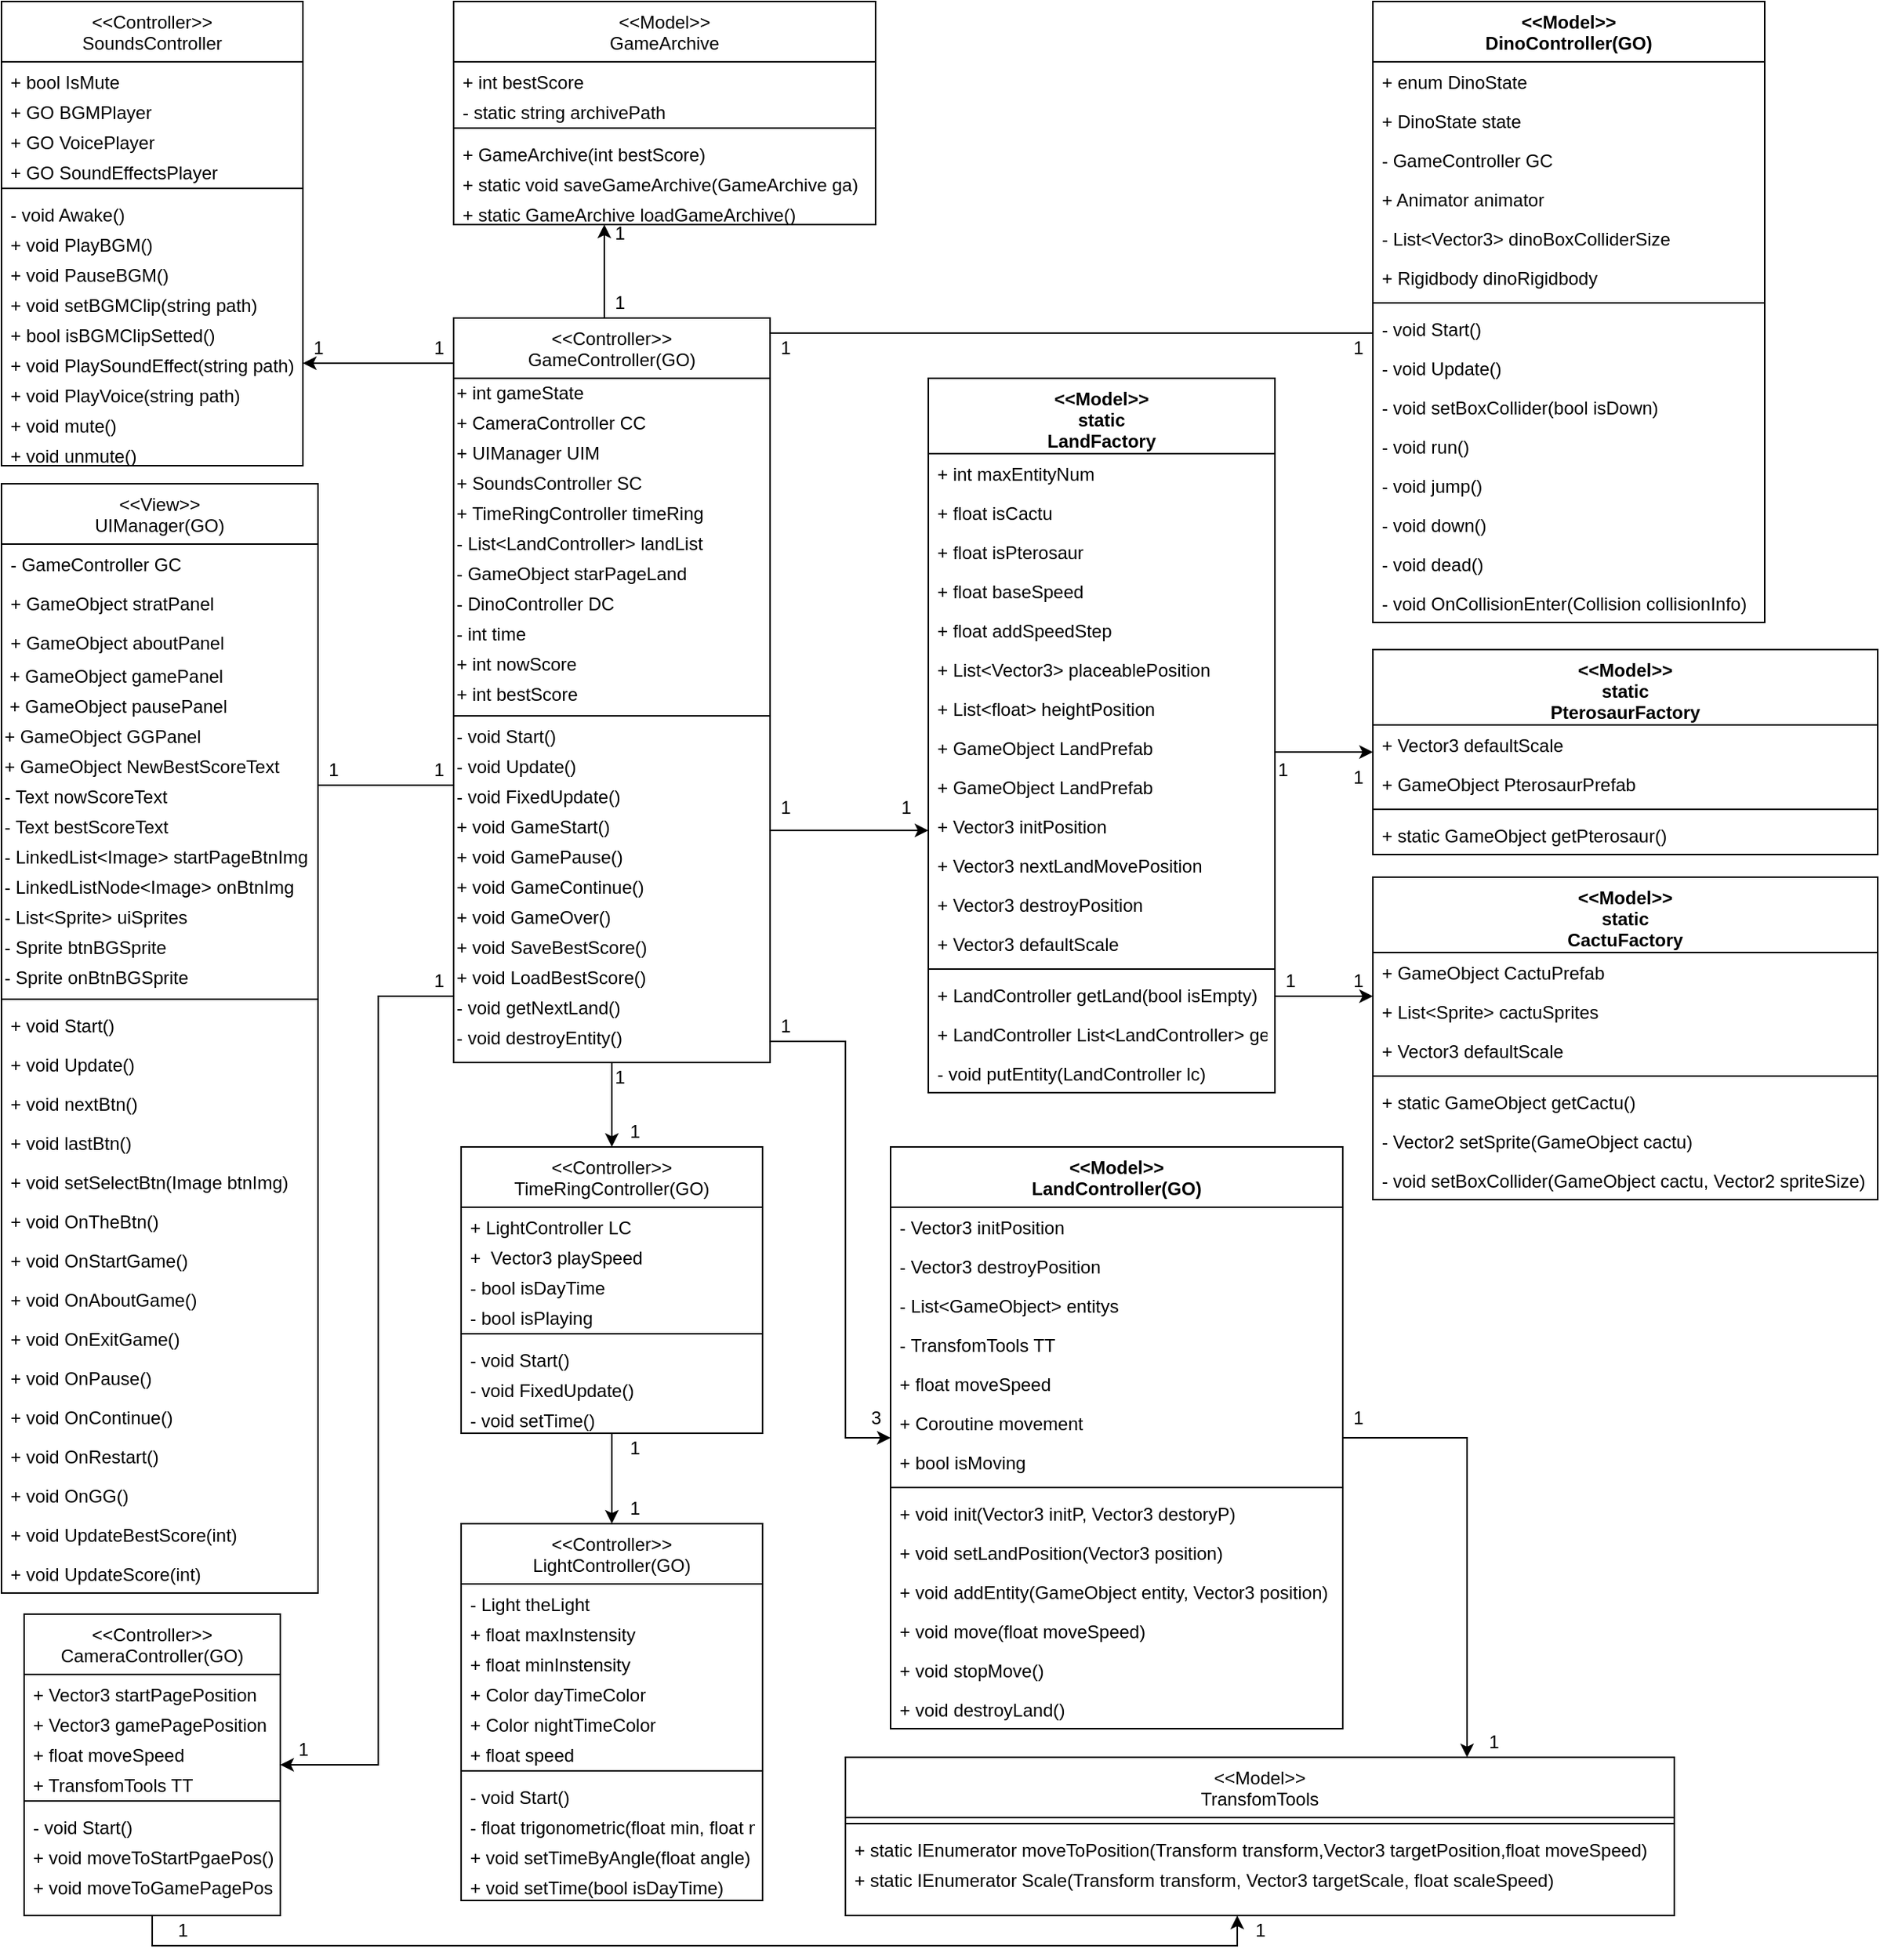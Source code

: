 <mxfile version="13.9.9" type="device"><diagram id="C5RBs43oDa-KdzZeNtuy" name="Page-1"><mxGraphModel dx="1763" dy="710" grid="1" gridSize="10" guides="1" tooltips="1" connect="1" arrows="1" fold="1" page="1" pageScale="1" pageWidth="827" pageHeight="1169" math="0" shadow="0"><root><mxCell id="WIyWlLk6GJQsqaUBKTNV-0"/><mxCell id="WIyWlLk6GJQsqaUBKTNV-1" parent="WIyWlLk6GJQsqaUBKTNV-0"/><mxCell id="YQltkBDysN9dVvUnEO5g-0" value="&lt;&lt;Controller&gt;&gt;&#10;SoundsController" style="swimlane;fontStyle=0;align=center;verticalAlign=top;childLayout=stackLayout;horizontal=1;startSize=40;horizontalStack=0;resizeParent=1;resizeLast=0;collapsible=1;marginBottom=0;rounded=0;shadow=0;strokeWidth=1;" parent="WIyWlLk6GJQsqaUBKTNV-1" vertex="1"><mxGeometry x="40" y="50" width="200" height="308" as="geometry"><mxRectangle x="550" y="140" width="160" height="26" as="alternateBounds"/></mxGeometry></mxCell><mxCell id="YQltkBDysN9dVvUnEO5g-1" value="+ bool IsMute" style="text;align=left;verticalAlign=top;spacingLeft=4;spacingRight=4;overflow=hidden;rotatable=0;points=[[0,0.5],[1,0.5]];portConstraint=eastwest;" parent="YQltkBDysN9dVvUnEO5g-0" vertex="1"><mxGeometry y="40" width="200" height="20" as="geometry"/></mxCell><mxCell id="YQltkBDysN9dVvUnEO5g-2" value="+ GO BGMPlayer" style="text;align=left;verticalAlign=top;spacingLeft=4;spacingRight=4;overflow=hidden;rotatable=0;points=[[0,0.5],[1,0.5]];portConstraint=eastwest;" parent="YQltkBDysN9dVvUnEO5g-0" vertex="1"><mxGeometry y="60" width="200" height="20" as="geometry"/></mxCell><mxCell id="YQltkBDysN9dVvUnEO5g-3" value="+ GO VoicePlayer" style="text;align=left;verticalAlign=top;spacingLeft=4;spacingRight=4;overflow=hidden;rotatable=0;points=[[0,0.5],[1,0.5]];portConstraint=eastwest;" parent="YQltkBDysN9dVvUnEO5g-0" vertex="1"><mxGeometry y="80" width="200" height="20" as="geometry"/></mxCell><mxCell id="YQltkBDysN9dVvUnEO5g-4" value="+ GO SoundEffectsPlayer" style="text;align=left;verticalAlign=top;spacingLeft=4;spacingRight=4;overflow=hidden;rotatable=0;points=[[0,0.5],[1,0.5]];portConstraint=eastwest;" parent="YQltkBDysN9dVvUnEO5g-0" vertex="1"><mxGeometry y="100" width="200" height="20" as="geometry"/></mxCell><mxCell id="YQltkBDysN9dVvUnEO5g-5" value="" style="line;html=1;strokeWidth=1;align=left;verticalAlign=middle;spacingTop=-1;spacingLeft=3;spacingRight=3;rotatable=0;labelPosition=right;points=[];portConstraint=eastwest;" parent="YQltkBDysN9dVvUnEO5g-0" vertex="1"><mxGeometry y="120" width="200" height="8" as="geometry"/></mxCell><mxCell id="YQltkBDysN9dVvUnEO5g-6" value="- void Awake()" style="text;align=left;verticalAlign=top;spacingLeft=4;spacingRight=4;overflow=hidden;rotatable=0;points=[[0,0.5],[1,0.5]];portConstraint=eastwest;" parent="YQltkBDysN9dVvUnEO5g-0" vertex="1"><mxGeometry y="128" width="200" height="20" as="geometry"/></mxCell><mxCell id="YQltkBDysN9dVvUnEO5g-7" value="+ void PlayBGM()" style="text;align=left;verticalAlign=top;spacingLeft=4;spacingRight=4;overflow=hidden;rotatable=0;points=[[0,0.5],[1,0.5]];portConstraint=eastwest;" parent="YQltkBDysN9dVvUnEO5g-0" vertex="1"><mxGeometry y="148" width="200" height="20" as="geometry"/></mxCell><mxCell id="YQltkBDysN9dVvUnEO5g-8" value="+ void PauseBGM()" style="text;align=left;verticalAlign=top;spacingLeft=4;spacingRight=4;overflow=hidden;rotatable=0;points=[[0,0.5],[1,0.5]];portConstraint=eastwest;" parent="YQltkBDysN9dVvUnEO5g-0" vertex="1"><mxGeometry y="168" width="200" height="20" as="geometry"/></mxCell><mxCell id="YQltkBDysN9dVvUnEO5g-9" value="+ void setBGMClip(string path)" style="text;align=left;verticalAlign=top;spacingLeft=4;spacingRight=4;overflow=hidden;rotatable=0;points=[[0,0.5],[1,0.5]];portConstraint=eastwest;" parent="YQltkBDysN9dVvUnEO5g-0" vertex="1"><mxGeometry y="188" width="200" height="20" as="geometry"/></mxCell><mxCell id="YQltkBDysN9dVvUnEO5g-10" value="+ bool isBGMClipSetted()" style="text;align=left;verticalAlign=top;spacingLeft=4;spacingRight=4;overflow=hidden;rotatable=0;points=[[0,0.5],[1,0.5]];portConstraint=eastwest;" parent="YQltkBDysN9dVvUnEO5g-0" vertex="1"><mxGeometry y="208" width="200" height="20" as="geometry"/></mxCell><mxCell id="YQltkBDysN9dVvUnEO5g-11" value="+ void PlaySoundEffect(string path)" style="text;align=left;verticalAlign=top;spacingLeft=4;spacingRight=4;overflow=hidden;rotatable=0;points=[[0,0.5],[1,0.5]];portConstraint=eastwest;" parent="YQltkBDysN9dVvUnEO5g-0" vertex="1"><mxGeometry y="228" width="200" height="20" as="geometry"/></mxCell><mxCell id="YQltkBDysN9dVvUnEO5g-12" value="+ void PlayVoice(string path)" style="text;align=left;verticalAlign=top;spacingLeft=4;spacingRight=4;overflow=hidden;rotatable=0;points=[[0,0.5],[1,0.5]];portConstraint=eastwest;" parent="YQltkBDysN9dVvUnEO5g-0" vertex="1"><mxGeometry y="248" width="200" height="20" as="geometry"/></mxCell><mxCell id="YQltkBDysN9dVvUnEO5g-13" value="+ void mute()" style="text;align=left;verticalAlign=top;spacingLeft=4;spacingRight=4;overflow=hidden;rotatable=0;points=[[0,0.5],[1,0.5]];portConstraint=eastwest;" parent="YQltkBDysN9dVvUnEO5g-0" vertex="1"><mxGeometry y="268" width="200" height="20" as="geometry"/></mxCell><mxCell id="YQltkBDysN9dVvUnEO5g-14" value="+ void unmute()" style="text;align=left;verticalAlign=top;spacingLeft=4;spacingRight=4;overflow=hidden;rotatable=0;points=[[0,0.5],[1,0.5]];portConstraint=eastwest;" parent="YQltkBDysN9dVvUnEO5g-0" vertex="1"><mxGeometry y="288" width="200" height="20" as="geometry"/></mxCell><mxCell id="YQltkBDysN9dVvUnEO5g-15" value="&lt;&lt;Model&gt;&gt;&#10;GameArchive" style="swimlane;fontStyle=0;align=center;verticalAlign=top;childLayout=stackLayout;horizontal=1;startSize=40;horizontalStack=0;resizeParent=1;resizeLast=0;collapsible=1;marginBottom=0;rounded=0;shadow=0;strokeWidth=1;" parent="WIyWlLk6GJQsqaUBKTNV-1" vertex="1"><mxGeometry x="340" y="50" width="280" height="148" as="geometry"><mxRectangle x="550" y="140" width="160" height="26" as="alternateBounds"/></mxGeometry></mxCell><mxCell id="YQltkBDysN9dVvUnEO5g-16" value="+ int bestScore" style="text;align=left;verticalAlign=top;spacingLeft=4;spacingRight=4;overflow=hidden;rotatable=0;points=[[0,0.5],[1,0.5]];portConstraint=eastwest;" parent="YQltkBDysN9dVvUnEO5g-15" vertex="1"><mxGeometry y="40" width="280" height="20" as="geometry"/></mxCell><mxCell id="YQltkBDysN9dVvUnEO5g-17" value="- static string archivePath" style="text;align=left;verticalAlign=top;spacingLeft=4;spacingRight=4;overflow=hidden;rotatable=0;points=[[0,0.5],[1,0.5]];portConstraint=eastwest;" parent="YQltkBDysN9dVvUnEO5g-15" vertex="1"><mxGeometry y="60" width="280" height="20" as="geometry"/></mxCell><mxCell id="YQltkBDysN9dVvUnEO5g-20" value="" style="line;html=1;strokeWidth=1;align=left;verticalAlign=middle;spacingTop=-1;spacingLeft=3;spacingRight=3;rotatable=0;labelPosition=right;points=[];portConstraint=eastwest;" parent="YQltkBDysN9dVvUnEO5g-15" vertex="1"><mxGeometry y="80" width="280" height="8" as="geometry"/></mxCell><mxCell id="YQltkBDysN9dVvUnEO5g-18" value="+ GameArchive(int bestScore)" style="text;align=left;verticalAlign=top;spacingLeft=4;spacingRight=4;overflow=hidden;rotatable=0;points=[[0,0.5],[1,0.5]];portConstraint=eastwest;" parent="YQltkBDysN9dVvUnEO5g-15" vertex="1"><mxGeometry y="88" width="280" height="20" as="geometry"/></mxCell><mxCell id="YQltkBDysN9dVvUnEO5g-19" value="+ static void saveGameArchive(GameArchive ga)" style="text;align=left;verticalAlign=top;spacingLeft=4;spacingRight=4;overflow=hidden;rotatable=0;points=[[0,0.5],[1,0.5]];portConstraint=eastwest;" parent="YQltkBDysN9dVvUnEO5g-15" vertex="1"><mxGeometry y="108" width="280" height="20" as="geometry"/></mxCell><mxCell id="YQltkBDysN9dVvUnEO5g-113" value="+ static GameArchive loadGameArchive()" style="text;align=left;verticalAlign=top;spacingLeft=4;spacingRight=4;overflow=hidden;rotatable=0;points=[[0,0.5],[1,0.5]];portConstraint=eastwest;" parent="YQltkBDysN9dVvUnEO5g-15" vertex="1"><mxGeometry y="128" width="280" height="20" as="geometry"/></mxCell><mxCell id="jjj8tHV5oiYCjAmC3V9G-47" style="edgeStyle=orthogonalEdgeStyle;rounded=0;orthogonalLoop=1;jettySize=auto;html=1;" edge="1" parent="WIyWlLk6GJQsqaUBKTNV-1" source="YQltkBDysN9dVvUnEO5g-21" target="jjj8tHV5oiYCjAmC3V9G-15"><mxGeometry relative="1" as="geometry"><Array as="points"/></mxGeometry></mxCell><mxCell id="YQltkBDysN9dVvUnEO5g-21" value="&lt;&lt;Controller&gt;&gt;&#10;GameController(GO)" style="swimlane;fontStyle=0;align=center;verticalAlign=top;childLayout=stackLayout;horizontal=1;startSize=40;horizontalStack=0;resizeParent=1;resizeLast=0;collapsible=1;marginBottom=0;rounded=0;shadow=0;strokeWidth=1;" parent="WIyWlLk6GJQsqaUBKTNV-1" vertex="1"><mxGeometry x="340" y="260" width="210" height="494" as="geometry"><mxRectangle x="230" y="140" width="160" height="26" as="alternateBounds"/></mxGeometry></mxCell><mxCell id="YQltkBDysN9dVvUnEO5g-22" value="+ int gameState" style="text;html=1;resizable=0;autosize=1;align=left;verticalAlign=middle;points=[];fillColor=none;strokeColor=none;rounded=0;" parent="YQltkBDysN9dVvUnEO5g-21" vertex="1"><mxGeometry y="40" width="210" height="20" as="geometry"/></mxCell><mxCell id="YQltkBDysN9dVvUnEO5g-23" value="+&amp;nbsp;CameraController CC" style="text;html=1;resizable=0;autosize=1;align=left;verticalAlign=middle;points=[];fillColor=none;strokeColor=none;rounded=0;" parent="YQltkBDysN9dVvUnEO5g-21" vertex="1"><mxGeometry y="60" width="210" height="20" as="geometry"/></mxCell><mxCell id="YQltkBDysN9dVvUnEO5g-24" value="+&amp;nbsp;UIManager UIM" style="text;html=1;resizable=0;autosize=1;align=left;verticalAlign=middle;points=[];fillColor=none;strokeColor=none;rounded=0;" parent="YQltkBDysN9dVvUnEO5g-21" vertex="1"><mxGeometry y="80" width="210" height="20" as="geometry"/></mxCell><mxCell id="YQltkBDysN9dVvUnEO5g-25" value="+&amp;nbsp;SoundsController SC" style="text;html=1;resizable=0;autosize=1;align=left;verticalAlign=middle;points=[];fillColor=none;strokeColor=none;rounded=0;" parent="YQltkBDysN9dVvUnEO5g-21" vertex="1"><mxGeometry y="100" width="210" height="20" as="geometry"/></mxCell><mxCell id="YQltkBDysN9dVvUnEO5g-26" value="+&amp;nbsp;TimeRingController timeRing" style="text;html=1;resizable=0;autosize=1;align=left;verticalAlign=middle;points=[];fillColor=none;strokeColor=none;rounded=0;" parent="YQltkBDysN9dVvUnEO5g-21" vertex="1"><mxGeometry y="120" width="210" height="20" as="geometry"/></mxCell><mxCell id="YQltkBDysN9dVvUnEO5g-27" value="-&amp;nbsp;List&amp;lt;LandController&amp;gt; landList" style="text;html=1;resizable=0;autosize=1;align=left;verticalAlign=middle;points=[];fillColor=none;strokeColor=none;rounded=0;" parent="YQltkBDysN9dVvUnEO5g-21" vertex="1"><mxGeometry y="140" width="210" height="20" as="geometry"/></mxCell><mxCell id="YQltkBDysN9dVvUnEO5g-28" value="-&amp;nbsp;GameObject starPageLand" style="text;html=1;resizable=0;autosize=1;align=left;verticalAlign=middle;points=[];fillColor=none;strokeColor=none;rounded=0;" parent="YQltkBDysN9dVvUnEO5g-21" vertex="1"><mxGeometry y="160" width="210" height="20" as="geometry"/></mxCell><mxCell id="YQltkBDysN9dVvUnEO5g-29" value="-&amp;nbsp;DinoController DC" style="text;html=1;resizable=0;autosize=1;align=left;verticalAlign=middle;points=[];fillColor=none;strokeColor=none;rounded=0;" parent="YQltkBDysN9dVvUnEO5g-21" vertex="1"><mxGeometry y="180" width="210" height="20" as="geometry"/></mxCell><mxCell id="YQltkBDysN9dVvUnEO5g-30" value="-&amp;nbsp;int time" style="text;html=1;resizable=0;autosize=1;align=left;verticalAlign=middle;points=[];fillColor=none;strokeColor=none;rounded=0;" parent="YQltkBDysN9dVvUnEO5g-21" vertex="1"><mxGeometry y="200" width="210" height="20" as="geometry"/></mxCell><mxCell id="YQltkBDysN9dVvUnEO5g-96" value="+&amp;nbsp;int nowScore" style="text;html=1;resizable=0;autosize=1;align=left;verticalAlign=middle;points=[];fillColor=none;strokeColor=none;rounded=0;" parent="YQltkBDysN9dVvUnEO5g-21" vertex="1"><mxGeometry y="220" width="210" height="20" as="geometry"/></mxCell><mxCell id="YQltkBDysN9dVvUnEO5g-97" value="+&amp;nbsp;int bestScore" style="text;html=1;resizable=0;autosize=1;align=left;verticalAlign=middle;points=[];fillColor=none;strokeColor=none;rounded=0;" parent="YQltkBDysN9dVvUnEO5g-21" vertex="1"><mxGeometry y="240" width="210" height="20" as="geometry"/></mxCell><mxCell id="YQltkBDysN9dVvUnEO5g-31" value="" style="line;html=1;strokeWidth=1;align=left;verticalAlign=middle;spacingTop=-1;spacingLeft=3;spacingRight=3;rotatable=0;labelPosition=right;points=[];portConstraint=eastwest;" parent="YQltkBDysN9dVvUnEO5g-21" vertex="1"><mxGeometry y="260" width="210" height="8" as="geometry"/></mxCell><mxCell id="YQltkBDysN9dVvUnEO5g-43" value="&lt;div style=&quot;text-align: center&quot;&gt;&lt;span&gt;- void Start()&lt;/span&gt;&lt;/div&gt;" style="text;html=1;resizable=0;autosize=1;align=left;verticalAlign=middle;points=[];fillColor=none;strokeColor=none;rounded=0;" parent="YQltkBDysN9dVvUnEO5g-21" vertex="1"><mxGeometry y="268" width="210" height="20" as="geometry"/></mxCell><mxCell id="YQltkBDysN9dVvUnEO5g-98" value="&lt;div style=&quot;text-align: center&quot;&gt;&lt;span&gt;- void&amp;nbsp;&lt;/span&gt;&lt;span&gt;Update()&lt;/span&gt;&lt;/div&gt;" style="text;html=1;resizable=0;autosize=1;align=left;verticalAlign=middle;points=[];fillColor=none;strokeColor=none;rounded=0;" parent="YQltkBDysN9dVvUnEO5g-21" vertex="1"><mxGeometry y="288" width="210" height="20" as="geometry"/></mxCell><mxCell id="YQltkBDysN9dVvUnEO5g-32" value="- void&amp;nbsp;FixedUpdate()" style="text;html=1;resizable=0;autosize=1;align=left;verticalAlign=middle;points=[];fillColor=none;strokeColor=none;rounded=0;" parent="YQltkBDysN9dVvUnEO5g-21" vertex="1"><mxGeometry y="308" width="210" height="20" as="geometry"/></mxCell><mxCell id="YQltkBDysN9dVvUnEO5g-33" value="+&amp;nbsp;&lt;span style=&quot;text-align: center&quot;&gt;void GameStart()&lt;/span&gt;" style="text;html=1;resizable=0;autosize=1;align=left;verticalAlign=middle;points=[];fillColor=none;strokeColor=none;rounded=0;" parent="YQltkBDysN9dVvUnEO5g-21" vertex="1"><mxGeometry y="328" width="210" height="20" as="geometry"/></mxCell><mxCell id="YQltkBDysN9dVvUnEO5g-35" value="+ void&amp;nbsp;&lt;span style=&quot;text-align: center&quot;&gt;GamePause()&lt;/span&gt;" style="text;html=1;resizable=0;autosize=1;align=left;verticalAlign=middle;points=[];fillColor=none;strokeColor=none;rounded=0;" parent="YQltkBDysN9dVvUnEO5g-21" vertex="1"><mxGeometry y="348" width="210" height="20" as="geometry"/></mxCell><mxCell id="YQltkBDysN9dVvUnEO5g-34" value="&lt;div style=&quot;text-align: center&quot;&gt;&lt;span&gt;+&amp;nbsp;&lt;/span&gt;&lt;span style=&quot;text-align: center&quot;&gt;void GameContinue()&lt;/span&gt;&lt;/div&gt;" style="text;html=1;resizable=0;autosize=1;align=left;verticalAlign=middle;points=[];fillColor=none;strokeColor=none;rounded=0;" parent="YQltkBDysN9dVvUnEO5g-21" vertex="1"><mxGeometry y="368" width="210" height="20" as="geometry"/></mxCell><mxCell id="YQltkBDysN9dVvUnEO5g-36" value="+&amp;nbsp;&lt;span style=&quot;text-align: center&quot;&gt;void GameOver()&lt;/span&gt;" style="text;html=1;resizable=0;autosize=1;align=left;verticalAlign=middle;points=[];fillColor=none;strokeColor=none;rounded=0;" parent="YQltkBDysN9dVvUnEO5g-21" vertex="1"><mxGeometry y="388" width="210" height="20" as="geometry"/></mxCell><mxCell id="YQltkBDysN9dVvUnEO5g-39" value="&lt;span style=&quot;text-align: center&quot;&gt;+&amp;nbsp;&lt;/span&gt;&lt;span style=&quot;text-align: center&quot;&gt;void SaveBestScore()&lt;/span&gt;" style="text;html=1;resizable=0;autosize=1;align=left;verticalAlign=middle;points=[];fillColor=none;strokeColor=none;rounded=0;" parent="YQltkBDysN9dVvUnEO5g-21" vertex="1"><mxGeometry y="408" width="210" height="20" as="geometry"/></mxCell><mxCell id="YQltkBDysN9dVvUnEO5g-40" value="&lt;span style=&quot;text-align: center&quot;&gt;+ void LoadBestScore()&lt;/span&gt;" style="text;html=1;resizable=0;autosize=1;align=left;verticalAlign=middle;points=[];fillColor=none;strokeColor=none;rounded=0;" parent="YQltkBDysN9dVvUnEO5g-21" vertex="1"><mxGeometry y="428" width="210" height="20" as="geometry"/></mxCell><mxCell id="YQltkBDysN9dVvUnEO5g-41" value="&lt;div style=&quot;text-align: center&quot;&gt;&lt;span&gt;- void&amp;nbsp;&lt;/span&gt;&lt;span&gt;getNextLand()&lt;/span&gt;&lt;/div&gt;" style="text;html=1;resizable=0;autosize=1;align=left;verticalAlign=middle;points=[];fillColor=none;strokeColor=none;rounded=0;" parent="YQltkBDysN9dVvUnEO5g-21" vertex="1"><mxGeometry y="448" width="210" height="20" as="geometry"/></mxCell><mxCell id="YQltkBDysN9dVvUnEO5g-37" value="-&amp;nbsp;void destroyEntity()" style="text;html=1;resizable=0;autosize=1;align=left;verticalAlign=middle;points=[];fillColor=none;strokeColor=none;rounded=0;" parent="YQltkBDysN9dVvUnEO5g-21" vertex="1"><mxGeometry y="468" width="210" height="20" as="geometry"/></mxCell><mxCell id="YQltkBDysN9dVvUnEO5g-44" value="&lt;&lt;View&gt;&gt;&#10;UIManager(GO)" style="swimlane;fontStyle=0;align=center;verticalAlign=top;childLayout=stackLayout;horizontal=1;startSize=40;horizontalStack=0;resizeParent=1;resizeLast=0;collapsible=1;marginBottom=0;rounded=0;shadow=0;strokeWidth=1;" parent="WIyWlLk6GJQsqaUBKTNV-1" vertex="1"><mxGeometry x="40" y="370" width="210" height="736" as="geometry"><mxRectangle x="230" y="140" width="160" height="26" as="alternateBounds"/></mxGeometry></mxCell><mxCell id="YQltkBDysN9dVvUnEO5g-45" value="- GameController GC" style="text;align=left;verticalAlign=top;spacingLeft=4;spacingRight=4;overflow=hidden;rotatable=0;points=[[0,0.5],[1,0.5]];portConstraint=eastwest;" parent="YQltkBDysN9dVvUnEO5g-44" vertex="1"><mxGeometry y="40" width="210" height="26" as="geometry"/></mxCell><mxCell id="YQltkBDysN9dVvUnEO5g-46" value="+ GameObject stratPanel" style="text;align=left;verticalAlign=top;spacingLeft=4;spacingRight=4;overflow=hidden;rotatable=0;points=[[0,0.5],[1,0.5]];portConstraint=eastwest;rounded=0;shadow=0;html=0;" parent="YQltkBDysN9dVvUnEO5g-44" vertex="1"><mxGeometry y="66" width="210" height="26" as="geometry"/></mxCell><mxCell id="YQltkBDysN9dVvUnEO5g-47" value="+ GameObject aboutPanel" style="text;align=left;verticalAlign=top;spacingLeft=4;spacingRight=4;overflow=hidden;rotatable=0;points=[[0,0.5],[1,0.5]];portConstraint=eastwest;rounded=0;shadow=0;html=0;" parent="YQltkBDysN9dVvUnEO5g-44" vertex="1"><mxGeometry y="92" width="210" height="26" as="geometry"/></mxCell><mxCell id="YQltkBDysN9dVvUnEO5g-48" value="&amp;nbsp;+ GameObject gamePanel" style="text;html=1;resizable=0;autosize=1;align=left;verticalAlign=middle;points=[];fillColor=none;strokeColor=none;rounded=0;" parent="YQltkBDysN9dVvUnEO5g-44" vertex="1"><mxGeometry y="118" width="210" height="20" as="geometry"/></mxCell><mxCell id="YQltkBDysN9dVvUnEO5g-49" value="&amp;nbsp;+ GameObject pausePanel" style="text;html=1;resizable=0;autosize=1;align=left;verticalAlign=middle;points=[];fillColor=none;strokeColor=none;rounded=0;" parent="YQltkBDysN9dVvUnEO5g-44" vertex="1"><mxGeometry y="138" width="210" height="20" as="geometry"/></mxCell><mxCell id="YQltkBDysN9dVvUnEO5g-81" value="&lt;span style=&quot;font-family: &amp;#34;helvetica&amp;#34;&quot;&gt;+ GameObject GGPanel&lt;/span&gt;" style="text;html=1;resizable=0;autosize=1;align=left;verticalAlign=middle;points=[];fillColor=none;strokeColor=none;rounded=0;" parent="YQltkBDysN9dVvUnEO5g-44" vertex="1"><mxGeometry y="158" width="210" height="20" as="geometry"/></mxCell><mxCell id="YQltkBDysN9dVvUnEO5g-82" value="&lt;span style=&quot;font-family: &amp;#34;helvetica&amp;#34;&quot;&gt;+&amp;nbsp;&lt;/span&gt;&lt;font face=&quot;helvetica&quot;&gt;GameObject NewBestScoreText&lt;/font&gt;" style="text;html=1;resizable=0;autosize=1;align=left;verticalAlign=middle;points=[];fillColor=none;strokeColor=none;rounded=0;" parent="YQltkBDysN9dVvUnEO5g-44" vertex="1"><mxGeometry y="178" width="210" height="20" as="geometry"/></mxCell><mxCell id="YQltkBDysN9dVvUnEO5g-83" value="&lt;font face=&quot;helvetica&quot;&gt;-&amp;nbsp;Text nowScoreText&lt;/font&gt;" style="text;html=1;resizable=0;autosize=1;align=left;verticalAlign=middle;points=[];fillColor=none;strokeColor=none;rounded=0;" parent="YQltkBDysN9dVvUnEO5g-44" vertex="1"><mxGeometry y="198" width="210" height="20" as="geometry"/></mxCell><mxCell id="YQltkBDysN9dVvUnEO5g-84" value="&lt;font face=&quot;helvetica&quot;&gt;-&amp;nbsp;Text bestScoreText&lt;/font&gt;" style="text;html=1;resizable=0;autosize=1;align=left;verticalAlign=middle;points=[];fillColor=none;strokeColor=none;rounded=0;" parent="YQltkBDysN9dVvUnEO5g-44" vertex="1"><mxGeometry y="218" width="210" height="20" as="geometry"/></mxCell><mxCell id="YQltkBDysN9dVvUnEO5g-85" value="&lt;font face=&quot;helvetica&quot;&gt;-&amp;nbsp;LinkedList&amp;lt;Image&amp;gt; startPageBtnImg&lt;/font&gt;" style="text;html=1;resizable=0;autosize=1;align=left;verticalAlign=middle;points=[];fillColor=none;strokeColor=none;rounded=0;" parent="YQltkBDysN9dVvUnEO5g-44" vertex="1"><mxGeometry y="238" width="210" height="20" as="geometry"/></mxCell><mxCell id="YQltkBDysN9dVvUnEO5g-87" value="&lt;font face=&quot;helvetica&quot;&gt;-&amp;nbsp;LinkedListNode&amp;lt;Image&amp;gt; onBtnImg&lt;/font&gt;" style="text;html=1;resizable=0;autosize=1;align=left;verticalAlign=middle;points=[];fillColor=none;strokeColor=none;rounded=0;" parent="YQltkBDysN9dVvUnEO5g-44" vertex="1"><mxGeometry y="258" width="210" height="20" as="geometry"/></mxCell><mxCell id="YQltkBDysN9dVvUnEO5g-86" value="&lt;font face=&quot;helvetica&quot;&gt;-&amp;nbsp;List&amp;lt;Sprite&amp;gt; uiSprites&lt;/font&gt;" style="text;html=1;resizable=0;autosize=1;align=left;verticalAlign=middle;points=[];fillColor=none;strokeColor=none;rounded=0;" parent="YQltkBDysN9dVvUnEO5g-44" vertex="1"><mxGeometry y="278" width="210" height="20" as="geometry"/></mxCell><mxCell id="YQltkBDysN9dVvUnEO5g-88" value="&lt;font face=&quot;helvetica&quot;&gt;-&amp;nbsp;Sprite btnBGSprite&lt;/font&gt;" style="text;html=1;resizable=0;autosize=1;align=left;verticalAlign=middle;points=[];fillColor=none;strokeColor=none;rounded=0;" parent="YQltkBDysN9dVvUnEO5g-44" vertex="1"><mxGeometry y="298" width="210" height="20" as="geometry"/></mxCell><mxCell id="YQltkBDysN9dVvUnEO5g-89" value="&lt;font face=&quot;helvetica&quot;&gt;-&amp;nbsp;Sprite onBtnBGSprite&lt;/font&gt;" style="text;html=1;resizable=0;autosize=1;align=left;verticalAlign=middle;points=[];fillColor=none;strokeColor=none;rounded=0;" parent="YQltkBDysN9dVvUnEO5g-44" vertex="1"><mxGeometry y="318" width="210" height="20" as="geometry"/></mxCell><mxCell id="YQltkBDysN9dVvUnEO5g-50" value="" style="line;html=1;strokeWidth=1;align=left;verticalAlign=middle;spacingTop=-1;spacingLeft=3;spacingRight=3;rotatable=0;labelPosition=right;points=[];portConstraint=eastwest;" parent="YQltkBDysN9dVvUnEO5g-44" vertex="1"><mxGeometry y="338" width="210" height="8" as="geometry"/></mxCell><mxCell id="YQltkBDysN9dVvUnEO5g-60" value="+ void Start()" style="text;align=left;verticalAlign=top;spacingLeft=4;spacingRight=4;overflow=hidden;rotatable=0;points=[[0,0.5],[1,0.5]];portConstraint=eastwest;" parent="YQltkBDysN9dVvUnEO5g-44" vertex="1"><mxGeometry y="346" width="210" height="26" as="geometry"/></mxCell><mxCell id="YQltkBDysN9dVvUnEO5g-95" value="+ void Update()" style="text;align=left;verticalAlign=top;spacingLeft=4;spacingRight=4;overflow=hidden;rotatable=0;points=[[0,0.5],[1,0.5]];portConstraint=eastwest;" parent="YQltkBDysN9dVvUnEO5g-44" vertex="1"><mxGeometry y="372" width="210" height="26" as="geometry"/></mxCell><mxCell id="YQltkBDysN9dVvUnEO5g-51" value="+ void nextBtn()" style="text;align=left;verticalAlign=top;spacingLeft=4;spacingRight=4;overflow=hidden;rotatable=0;points=[[0,0.5],[1,0.5]];portConstraint=eastwest;" parent="YQltkBDysN9dVvUnEO5g-44" vertex="1"><mxGeometry y="398" width="210" height="26" as="geometry"/></mxCell><mxCell id="YQltkBDysN9dVvUnEO5g-90" value="+ void lastBtn()" style="text;align=left;verticalAlign=top;spacingLeft=4;spacingRight=4;overflow=hidden;rotatable=0;points=[[0,0.5],[1,0.5]];portConstraint=eastwest;" parent="YQltkBDysN9dVvUnEO5g-44" vertex="1"><mxGeometry y="424" width="210" height="26" as="geometry"/></mxCell><mxCell id="YQltkBDysN9dVvUnEO5g-91" value="+ void setSelectBtn(Image btnImg)" style="text;align=left;verticalAlign=top;spacingLeft=4;spacingRight=4;overflow=hidden;rotatable=0;points=[[0,0.5],[1,0.5]];portConstraint=eastwest;" parent="YQltkBDysN9dVvUnEO5g-44" vertex="1"><mxGeometry y="450" width="210" height="26" as="geometry"/></mxCell><mxCell id="YQltkBDysN9dVvUnEO5g-92" value="+ void OnTheBtn()" style="text;align=left;verticalAlign=top;spacingLeft=4;spacingRight=4;overflow=hidden;rotatable=0;points=[[0,0.5],[1,0.5]];portConstraint=eastwest;" parent="YQltkBDysN9dVvUnEO5g-44" vertex="1"><mxGeometry y="476" width="210" height="26" as="geometry"/></mxCell><mxCell id="YQltkBDysN9dVvUnEO5g-93" value="+ void OnStartGame()" style="text;align=left;verticalAlign=top;spacingLeft=4;spacingRight=4;overflow=hidden;rotatable=0;points=[[0,0.5],[1,0.5]];portConstraint=eastwest;" parent="YQltkBDysN9dVvUnEO5g-44" vertex="1"><mxGeometry y="502" width="210" height="26" as="geometry"/></mxCell><mxCell id="YQltkBDysN9dVvUnEO5g-52" value="+ void OnAboutGame()" style="text;align=left;verticalAlign=top;spacingLeft=4;spacingRight=4;overflow=hidden;rotatable=0;points=[[0,0.5],[1,0.5]];portConstraint=eastwest;" parent="YQltkBDysN9dVvUnEO5g-44" vertex="1"><mxGeometry y="528" width="210" height="26" as="geometry"/></mxCell><mxCell id="YQltkBDysN9dVvUnEO5g-56" value="+ void OnExitGame()" style="text;align=left;verticalAlign=top;spacingLeft=4;spacingRight=4;overflow=hidden;rotatable=0;points=[[0,0.5],[1,0.5]];portConstraint=eastwest;" parent="YQltkBDysN9dVvUnEO5g-44" vertex="1"><mxGeometry y="554" width="210" height="26" as="geometry"/></mxCell><mxCell id="YQltkBDysN9dVvUnEO5g-53" value="+ void OnPause()" style="text;align=left;verticalAlign=top;spacingLeft=4;spacingRight=4;overflow=hidden;rotatable=0;points=[[0,0.5],[1,0.5]];portConstraint=eastwest;" parent="YQltkBDysN9dVvUnEO5g-44" vertex="1"><mxGeometry y="580" width="210" height="26" as="geometry"/></mxCell><mxCell id="YQltkBDysN9dVvUnEO5g-94" value="+ void OnContinue()" style="text;align=left;verticalAlign=top;spacingLeft=4;spacingRight=4;overflow=hidden;rotatable=0;points=[[0,0.5],[1,0.5]];portConstraint=eastwest;" parent="YQltkBDysN9dVvUnEO5g-44" vertex="1"><mxGeometry y="606" width="210" height="26" as="geometry"/></mxCell><mxCell id="YQltkBDysN9dVvUnEO5g-54" value="+ void OnRestart()" style="text;align=left;verticalAlign=top;spacingLeft=4;spacingRight=4;overflow=hidden;rotatable=0;points=[[0,0.5],[1,0.5]];portConstraint=eastwest;" parent="YQltkBDysN9dVvUnEO5g-44" vertex="1"><mxGeometry y="632" width="210" height="26" as="geometry"/></mxCell><mxCell id="YQltkBDysN9dVvUnEO5g-55" value="+ void OnGG()" style="text;align=left;verticalAlign=top;spacingLeft=4;spacingRight=4;overflow=hidden;rotatable=0;points=[[0,0.5],[1,0.5]];portConstraint=eastwest;" parent="YQltkBDysN9dVvUnEO5g-44" vertex="1"><mxGeometry y="658" width="210" height="26" as="geometry"/></mxCell><mxCell id="YQltkBDysN9dVvUnEO5g-58" value="+ void UpdateBestScore(int)" style="text;align=left;verticalAlign=top;spacingLeft=4;spacingRight=4;overflow=hidden;rotatable=0;points=[[0,0.5],[1,0.5]];portConstraint=eastwest;" parent="YQltkBDysN9dVvUnEO5g-44" vertex="1"><mxGeometry y="684" width="210" height="26" as="geometry"/></mxCell><mxCell id="YQltkBDysN9dVvUnEO5g-59" value="+ void UpdateScore(int)" style="text;align=left;verticalAlign=top;spacingLeft=4;spacingRight=4;overflow=hidden;rotatable=0;points=[[0,0.5],[1,0.5]];portConstraint=eastwest;" parent="YQltkBDysN9dVvUnEO5g-44" vertex="1"><mxGeometry y="710" width="210" height="26" as="geometry"/></mxCell><mxCell id="YQltkBDysN9dVvUnEO5g-61" value="&lt;&lt;Model&gt;&gt;&#10;TransfomTools" style="swimlane;fontStyle=0;align=center;verticalAlign=top;childLayout=stackLayout;horizontal=1;startSize=40;horizontalStack=0;resizeParent=1;resizeLast=0;collapsible=1;marginBottom=0;rounded=0;shadow=0;strokeWidth=1;" parent="WIyWlLk6GJQsqaUBKTNV-1" vertex="1"><mxGeometry x="600" y="1215" width="550" height="105" as="geometry"><mxRectangle x="550" y="140" width="160" height="26" as="alternateBounds"/></mxGeometry></mxCell><mxCell id="YQltkBDysN9dVvUnEO5g-62" value="" style="line;html=1;strokeWidth=1;align=left;verticalAlign=middle;spacingTop=-1;spacingLeft=3;spacingRight=3;rotatable=0;labelPosition=right;points=[];portConstraint=eastwest;" parent="YQltkBDysN9dVvUnEO5g-61" vertex="1"><mxGeometry y="40" width="550" height="8" as="geometry"/></mxCell><mxCell id="YQltkBDysN9dVvUnEO5g-63" value="+ static IEnumerator moveToPosition(Transform transform,Vector3 targetPosition,float moveSpeed)" style="text;align=left;verticalAlign=top;spacingLeft=4;spacingRight=4;overflow=hidden;rotatable=0;points=[[0,0.5],[1,0.5]];portConstraint=eastwest;" parent="YQltkBDysN9dVvUnEO5g-61" vertex="1"><mxGeometry y="48" width="550" height="20" as="geometry"/></mxCell><mxCell id="YQltkBDysN9dVvUnEO5g-64" value="+ static IEnumerator Scale(Transform transform, Vector3 targetScale, float scaleSpeed)" style="text;align=left;verticalAlign=top;spacingLeft=4;spacingRight=4;overflow=hidden;rotatable=0;points=[[0,0.5],[1,0.5]];portConstraint=eastwest;" parent="YQltkBDysN9dVvUnEO5g-61" vertex="1"><mxGeometry y="68" width="550" height="20" as="geometry"/></mxCell><mxCell id="YQltkBDysN9dVvUnEO5g-166" style="edgeStyle=elbowEdgeStyle;rounded=0;orthogonalLoop=1;jettySize=auto;html=1;endArrow=none;endFill=0;" parent="WIyWlLk6GJQsqaUBKTNV-1" source="YQltkBDysN9dVvUnEO5g-65" target="YQltkBDysN9dVvUnEO5g-21" edge="1"><mxGeometry relative="1" as="geometry"><Array as="points"><mxPoint x="900" y="270"/><mxPoint x="1000" y="450"/><mxPoint x="1030" y="460"/><mxPoint x="1050" y="440"/><mxPoint x="690" y="450"/><mxPoint x="640" y="20"/></Array></mxGeometry></mxCell><mxCell id="YQltkBDysN9dVvUnEO5g-65" value="&lt;&lt;Model&gt;&gt;&#10;DinoController(GO)" style="swimlane;fontStyle=1;align=center;verticalAlign=top;childLayout=stackLayout;horizontal=1;startSize=40;horizontalStack=0;resizeParent=1;resizeParentMax=0;resizeLast=0;collapsible=1;marginBottom=0;" parent="WIyWlLk6GJQsqaUBKTNV-1" vertex="1"><mxGeometry x="950" y="50" width="260" height="412" as="geometry"/></mxCell><mxCell id="YQltkBDysN9dVvUnEO5g-66" value="+ enum DinoState" style="text;strokeColor=none;fillColor=none;align=left;verticalAlign=top;spacingLeft=4;spacingRight=4;overflow=hidden;rotatable=0;points=[[0,0.5],[1,0.5]];portConstraint=eastwest;" parent="YQltkBDysN9dVvUnEO5g-65" vertex="1"><mxGeometry y="40" width="260" height="26" as="geometry"/></mxCell><mxCell id="YQltkBDysN9dVvUnEO5g-99" value="+ DinoState state" style="text;strokeColor=none;fillColor=none;align=left;verticalAlign=top;spacingLeft=4;spacingRight=4;overflow=hidden;rotatable=0;points=[[0,0.5],[1,0.5]];portConstraint=eastwest;" parent="YQltkBDysN9dVvUnEO5g-65" vertex="1"><mxGeometry y="66" width="260" height="26" as="geometry"/></mxCell><mxCell id="YQltkBDysN9dVvUnEO5g-100" value="- GameController GC" style="text;strokeColor=none;fillColor=none;align=left;verticalAlign=top;spacingLeft=4;spacingRight=4;overflow=hidden;rotatable=0;points=[[0,0.5],[1,0.5]];portConstraint=eastwest;" parent="YQltkBDysN9dVvUnEO5g-65" vertex="1"><mxGeometry y="92" width="260" height="26" as="geometry"/></mxCell><mxCell id="YQltkBDysN9dVvUnEO5g-102" value="+ Animator animator" style="text;strokeColor=none;fillColor=none;align=left;verticalAlign=top;spacingLeft=4;spacingRight=4;overflow=hidden;rotatable=0;points=[[0,0.5],[1,0.5]];portConstraint=eastwest;" parent="YQltkBDysN9dVvUnEO5g-65" vertex="1"><mxGeometry y="118" width="260" height="26" as="geometry"/></mxCell><mxCell id="YQltkBDysN9dVvUnEO5g-101" value="- List&lt;Vector3&gt; dinoBoxColliderSize" style="text;strokeColor=none;fillColor=none;align=left;verticalAlign=top;spacingLeft=4;spacingRight=4;overflow=hidden;rotatable=0;points=[[0,0.5],[1,0.5]];portConstraint=eastwest;" parent="YQltkBDysN9dVvUnEO5g-65" vertex="1"><mxGeometry y="144" width="260" height="26" as="geometry"/></mxCell><mxCell id="YQltkBDysN9dVvUnEO5g-104" value="+ Rigidbody dinoRigidbody" style="text;strokeColor=none;fillColor=none;align=left;verticalAlign=top;spacingLeft=4;spacingRight=4;overflow=hidden;rotatable=0;points=[[0,0.5],[1,0.5]];portConstraint=eastwest;" parent="YQltkBDysN9dVvUnEO5g-65" vertex="1"><mxGeometry y="170" width="260" height="26" as="geometry"/></mxCell><mxCell id="YQltkBDysN9dVvUnEO5g-67" value="" style="line;strokeWidth=1;fillColor=none;align=left;verticalAlign=middle;spacingTop=-1;spacingLeft=3;spacingRight=3;rotatable=0;labelPosition=right;points=[];portConstraint=eastwest;" parent="YQltkBDysN9dVvUnEO5g-65" vertex="1"><mxGeometry y="196" width="260" height="8" as="geometry"/></mxCell><mxCell id="YQltkBDysN9dVvUnEO5g-68" value="- void Start()" style="text;strokeColor=none;fillColor=none;align=left;verticalAlign=top;spacingLeft=4;spacingRight=4;overflow=hidden;rotatable=0;points=[[0,0.5],[1,0.5]];portConstraint=eastwest;" parent="YQltkBDysN9dVvUnEO5g-65" vertex="1"><mxGeometry y="204" width="260" height="26" as="geometry"/></mxCell><mxCell id="YQltkBDysN9dVvUnEO5g-106" value="- void Update()" style="text;strokeColor=none;fillColor=none;align=left;verticalAlign=top;spacingLeft=4;spacingRight=4;overflow=hidden;rotatable=0;points=[[0,0.5],[1,0.5]];portConstraint=eastwest;" parent="YQltkBDysN9dVvUnEO5g-65" vertex="1"><mxGeometry y="230" width="260" height="26" as="geometry"/></mxCell><mxCell id="YQltkBDysN9dVvUnEO5g-105" value="- void setBoxCollider(bool isDown)" style="text;strokeColor=none;fillColor=none;align=left;verticalAlign=top;spacingLeft=4;spacingRight=4;overflow=hidden;rotatable=0;points=[[0,0.5],[1,0.5]];portConstraint=eastwest;" parent="YQltkBDysN9dVvUnEO5g-65" vertex="1"><mxGeometry y="256" width="260" height="26" as="geometry"/></mxCell><mxCell id="YQltkBDysN9dVvUnEO5g-108" value="- void run()" style="text;strokeColor=none;fillColor=none;align=left;verticalAlign=top;spacingLeft=4;spacingRight=4;overflow=hidden;rotatable=0;points=[[0,0.5],[1,0.5]];portConstraint=eastwest;" parent="YQltkBDysN9dVvUnEO5g-65" vertex="1"><mxGeometry y="282" width="260" height="26" as="geometry"/></mxCell><mxCell id="YQltkBDysN9dVvUnEO5g-110" value="- void jump()" style="text;strokeColor=none;fillColor=none;align=left;verticalAlign=top;spacingLeft=4;spacingRight=4;overflow=hidden;rotatable=0;points=[[0,0.5],[1,0.5]];portConstraint=eastwest;" parent="YQltkBDysN9dVvUnEO5g-65" vertex="1"><mxGeometry y="308" width="260" height="26" as="geometry"/></mxCell><mxCell id="YQltkBDysN9dVvUnEO5g-112" value="- void down()" style="text;strokeColor=none;fillColor=none;align=left;verticalAlign=top;spacingLeft=4;spacingRight=4;overflow=hidden;rotatable=0;points=[[0,0.5],[1,0.5]];portConstraint=eastwest;" parent="YQltkBDysN9dVvUnEO5g-65" vertex="1"><mxGeometry y="334" width="260" height="26" as="geometry"/></mxCell><mxCell id="YQltkBDysN9dVvUnEO5g-111" value="- void dead()" style="text;strokeColor=none;fillColor=none;align=left;verticalAlign=top;spacingLeft=4;spacingRight=4;overflow=hidden;rotatable=0;points=[[0,0.5],[1,0.5]];portConstraint=eastwest;" parent="YQltkBDysN9dVvUnEO5g-65" vertex="1"><mxGeometry y="360" width="260" height="26" as="geometry"/></mxCell><mxCell id="YQltkBDysN9dVvUnEO5g-107" value="- void OnCollisionEnter(Collision collisionInfo)" style="text;strokeColor=none;fillColor=none;align=left;verticalAlign=top;spacingLeft=4;spacingRight=4;overflow=hidden;rotatable=0;points=[[0,0.5],[1,0.5]];portConstraint=eastwest;" parent="YQltkBDysN9dVvUnEO5g-65" vertex="1"><mxGeometry y="386" width="260" height="26" as="geometry"/></mxCell><mxCell id="YQltkBDysN9dVvUnEO5g-69" value="&lt;&lt;Model&gt;&gt;&#10;LandController(GO)" style="swimlane;fontStyle=1;align=center;verticalAlign=top;childLayout=stackLayout;horizontal=1;startSize=40;horizontalStack=0;resizeParent=1;resizeParentMax=0;resizeLast=0;collapsible=1;marginBottom=0;" parent="WIyWlLk6GJQsqaUBKTNV-1" vertex="1"><mxGeometry x="630" y="810" width="300" height="386" as="geometry"/></mxCell><mxCell id="YQltkBDysN9dVvUnEO5g-70" value="- Vector3 initPosition" style="text;strokeColor=none;fillColor=none;align=left;verticalAlign=top;spacingLeft=4;spacingRight=4;overflow=hidden;rotatable=0;points=[[0,0.5],[1,0.5]];portConstraint=eastwest;" parent="YQltkBDysN9dVvUnEO5g-69" vertex="1"><mxGeometry y="40" width="300" height="26" as="geometry"/></mxCell><mxCell id="YQltkBDysN9dVvUnEO5g-155" value="- Vector3 destroyPosition" style="text;strokeColor=none;fillColor=none;align=left;verticalAlign=top;spacingLeft=4;spacingRight=4;overflow=hidden;rotatable=0;points=[[0,0.5],[1,0.5]];portConstraint=eastwest;" parent="YQltkBDysN9dVvUnEO5g-69" vertex="1"><mxGeometry y="66" width="300" height="26" as="geometry"/></mxCell><mxCell id="YQltkBDysN9dVvUnEO5g-158" value="- List&lt;GameObject&gt; entitys" style="text;strokeColor=none;fillColor=none;align=left;verticalAlign=top;spacingLeft=4;spacingRight=4;overflow=hidden;rotatable=0;points=[[0,0.5],[1,0.5]];portConstraint=eastwest;" parent="YQltkBDysN9dVvUnEO5g-69" vertex="1"><mxGeometry y="92" width="300" height="26" as="geometry"/></mxCell><mxCell id="YQltkBDysN9dVvUnEO5g-159" value="- TransfomTools TT" style="text;strokeColor=none;fillColor=none;align=left;verticalAlign=top;spacingLeft=4;spacingRight=4;overflow=hidden;rotatable=0;points=[[0,0.5],[1,0.5]];portConstraint=eastwest;" parent="YQltkBDysN9dVvUnEO5g-69" vertex="1"><mxGeometry y="118" width="300" height="26" as="geometry"/></mxCell><mxCell id="YQltkBDysN9dVvUnEO5g-160" value="+ float moveSpeed" style="text;strokeColor=none;fillColor=none;align=left;verticalAlign=top;spacingLeft=4;spacingRight=4;overflow=hidden;rotatable=0;points=[[0,0.5],[1,0.5]];portConstraint=eastwest;" parent="YQltkBDysN9dVvUnEO5g-69" vertex="1"><mxGeometry y="144" width="300" height="26" as="geometry"/></mxCell><mxCell id="YQltkBDysN9dVvUnEO5g-157" value="+ Coroutine movement" style="text;strokeColor=none;fillColor=none;align=left;verticalAlign=top;spacingLeft=4;spacingRight=4;overflow=hidden;rotatable=0;points=[[0,0.5],[1,0.5]];portConstraint=eastwest;" parent="YQltkBDysN9dVvUnEO5g-69" vertex="1"><mxGeometry y="170" width="300" height="26" as="geometry"/></mxCell><mxCell id="YQltkBDysN9dVvUnEO5g-156" value="+ bool isMoving" style="text;strokeColor=none;fillColor=none;align=left;verticalAlign=top;spacingLeft=4;spacingRight=4;overflow=hidden;rotatable=0;points=[[0,0.5],[1,0.5]];portConstraint=eastwest;" parent="YQltkBDysN9dVvUnEO5g-69" vertex="1"><mxGeometry y="196" width="300" height="26" as="geometry"/></mxCell><mxCell id="YQltkBDysN9dVvUnEO5g-71" value="" style="line;strokeWidth=1;fillColor=none;align=left;verticalAlign=middle;spacingTop=-1;spacingLeft=3;spacingRight=3;rotatable=0;labelPosition=right;points=[];portConstraint=eastwest;" parent="YQltkBDysN9dVvUnEO5g-69" vertex="1"><mxGeometry y="222" width="300" height="8" as="geometry"/></mxCell><mxCell id="YQltkBDysN9dVvUnEO5g-72" value="+ void init(Vector3 initP, Vector3 destoryP)" style="text;strokeColor=none;fillColor=none;align=left;verticalAlign=top;spacingLeft=4;spacingRight=4;overflow=hidden;rotatable=0;points=[[0,0.5],[1,0.5]];portConstraint=eastwest;" parent="YQltkBDysN9dVvUnEO5g-69" vertex="1"><mxGeometry y="230" width="300" height="26" as="geometry"/></mxCell><mxCell id="YQltkBDysN9dVvUnEO5g-162" value="+ void setLandPosition(Vector3 position)" style="text;strokeColor=none;fillColor=none;align=left;verticalAlign=top;spacingLeft=4;spacingRight=4;overflow=hidden;rotatable=0;points=[[0,0.5],[1,0.5]];portConstraint=eastwest;" parent="YQltkBDysN9dVvUnEO5g-69" vertex="1"><mxGeometry y="256" width="300" height="26" as="geometry"/></mxCell><mxCell id="YQltkBDysN9dVvUnEO5g-163" value="+ void addEntity(GameObject entity, Vector3 position)" style="text;strokeColor=none;fillColor=none;align=left;verticalAlign=top;spacingLeft=4;spacingRight=4;overflow=hidden;rotatable=0;points=[[0,0.5],[1,0.5]];portConstraint=eastwest;" parent="YQltkBDysN9dVvUnEO5g-69" vertex="1"><mxGeometry y="282" width="300" height="26" as="geometry"/></mxCell><mxCell id="YQltkBDysN9dVvUnEO5g-161" value="+ void move(float moveSpeed)" style="text;strokeColor=none;fillColor=none;align=left;verticalAlign=top;spacingLeft=4;spacingRight=4;overflow=hidden;rotatable=0;points=[[0,0.5],[1,0.5]];portConstraint=eastwest;" parent="YQltkBDysN9dVvUnEO5g-69" vertex="1"><mxGeometry y="308" width="300" height="26" as="geometry"/></mxCell><mxCell id="YQltkBDysN9dVvUnEO5g-164" value="+ void stopMove()" style="text;strokeColor=none;fillColor=none;align=left;verticalAlign=top;spacingLeft=4;spacingRight=4;overflow=hidden;rotatable=0;points=[[0,0.5],[1,0.5]];portConstraint=eastwest;" parent="YQltkBDysN9dVvUnEO5g-69" vertex="1"><mxGeometry y="334" width="300" height="26" as="geometry"/></mxCell><mxCell id="YQltkBDysN9dVvUnEO5g-165" value="+ void destroyLand()" style="text;strokeColor=none;fillColor=none;align=left;verticalAlign=top;spacingLeft=4;spacingRight=4;overflow=hidden;rotatable=0;points=[[0,0.5],[1,0.5]];portConstraint=eastwest;" parent="YQltkBDysN9dVvUnEO5g-69" vertex="1"><mxGeometry y="360" width="300" height="26" as="geometry"/></mxCell><mxCell id="YQltkBDysN9dVvUnEO5g-73" value="&lt;&lt;Model&gt;&gt;&#10;static&#10;LandFactory" style="swimlane;fontStyle=1;align=center;verticalAlign=top;childLayout=stackLayout;horizontal=1;startSize=50;horizontalStack=0;resizeParent=1;resizeParentMax=0;resizeLast=0;collapsible=1;marginBottom=0;" parent="WIyWlLk6GJQsqaUBKTNV-1" vertex="1"><mxGeometry x="655" y="300" width="230" height="474" as="geometry"/></mxCell><mxCell id="YQltkBDysN9dVvUnEO5g-74" value="+ int maxEntityNum" style="text;strokeColor=none;fillColor=none;align=left;verticalAlign=top;spacingLeft=4;spacingRight=4;overflow=hidden;rotatable=0;points=[[0,0.5],[1,0.5]];portConstraint=eastwest;" parent="YQltkBDysN9dVvUnEO5g-73" vertex="1"><mxGeometry y="50" width="230" height="26" as="geometry"/></mxCell><mxCell id="YQltkBDysN9dVvUnEO5g-114" value="+ float isCactu" style="text;strokeColor=none;fillColor=none;align=left;verticalAlign=top;spacingLeft=4;spacingRight=4;overflow=hidden;rotatable=0;points=[[0,0.5],[1,0.5]];portConstraint=eastwest;" parent="YQltkBDysN9dVvUnEO5g-73" vertex="1"><mxGeometry y="76" width="230" height="26" as="geometry"/></mxCell><mxCell id="YQltkBDysN9dVvUnEO5g-115" value="+ float isPterosaur" style="text;strokeColor=none;fillColor=none;align=left;verticalAlign=top;spacingLeft=4;spacingRight=4;overflow=hidden;rotatable=0;points=[[0,0.5],[1,0.5]];portConstraint=eastwest;" parent="YQltkBDysN9dVvUnEO5g-73" vertex="1"><mxGeometry y="102" width="230" height="26" as="geometry"/></mxCell><mxCell id="YQltkBDysN9dVvUnEO5g-116" value="+ float baseSpeed" style="text;strokeColor=none;fillColor=none;align=left;verticalAlign=top;spacingLeft=4;spacingRight=4;overflow=hidden;rotatable=0;points=[[0,0.5],[1,0.5]];portConstraint=eastwest;" parent="YQltkBDysN9dVvUnEO5g-73" vertex="1"><mxGeometry y="128" width="230" height="26" as="geometry"/></mxCell><mxCell id="YQltkBDysN9dVvUnEO5g-117" value="+ float addSpeedStep" style="text;strokeColor=none;fillColor=none;align=left;verticalAlign=top;spacingLeft=4;spacingRight=4;overflow=hidden;rotatable=0;points=[[0,0.5],[1,0.5]];portConstraint=eastwest;" parent="YQltkBDysN9dVvUnEO5g-73" vertex="1"><mxGeometry y="154" width="230" height="26" as="geometry"/></mxCell><mxCell id="YQltkBDysN9dVvUnEO5g-118" value="+ List&lt;Vector3&gt; placeablePosition" style="text;strokeColor=none;fillColor=none;align=left;verticalAlign=top;spacingLeft=4;spacingRight=4;overflow=hidden;rotatable=0;points=[[0,0.5],[1,0.5]];portConstraint=eastwest;" parent="YQltkBDysN9dVvUnEO5g-73" vertex="1"><mxGeometry y="180" width="230" height="26" as="geometry"/></mxCell><mxCell id="YQltkBDysN9dVvUnEO5g-120" value="+ List&lt;float&gt; heightPosition" style="text;strokeColor=none;fillColor=none;align=left;verticalAlign=top;spacingLeft=4;spacingRight=4;overflow=hidden;rotatable=0;points=[[0,0.5],[1,0.5]];portConstraint=eastwest;" parent="YQltkBDysN9dVvUnEO5g-73" vertex="1"><mxGeometry y="206" width="230" height="26" as="geometry"/></mxCell><mxCell id="YQltkBDysN9dVvUnEO5g-119" value="+ GameObject LandPrefab" style="text;strokeColor=none;fillColor=none;align=left;verticalAlign=top;spacingLeft=4;spacingRight=4;overflow=hidden;rotatable=0;points=[[0,0.5],[1,0.5]];portConstraint=eastwest;" parent="YQltkBDysN9dVvUnEO5g-73" vertex="1"><mxGeometry y="232" width="230" height="26" as="geometry"/></mxCell><mxCell id="YQltkBDysN9dVvUnEO5g-121" value="+ GameObject LandPrefab" style="text;strokeColor=none;fillColor=none;align=left;verticalAlign=top;spacingLeft=4;spacingRight=4;overflow=hidden;rotatable=0;points=[[0,0.5],[1,0.5]];portConstraint=eastwest;" parent="YQltkBDysN9dVvUnEO5g-73" vertex="1"><mxGeometry y="258" width="230" height="26" as="geometry"/></mxCell><mxCell id="YQltkBDysN9dVvUnEO5g-122" value="+ Vector3 initPosition" style="text;strokeColor=none;fillColor=none;align=left;verticalAlign=top;spacingLeft=4;spacingRight=4;overflow=hidden;rotatable=0;points=[[0,0.5],[1,0.5]];portConstraint=eastwest;" parent="YQltkBDysN9dVvUnEO5g-73" vertex="1"><mxGeometry y="284" width="230" height="26" as="geometry"/></mxCell><mxCell id="YQltkBDysN9dVvUnEO5g-123" value="+ Vector3 nextLandMovePosition" style="text;strokeColor=none;fillColor=none;align=left;verticalAlign=top;spacingLeft=4;spacingRight=4;overflow=hidden;rotatable=0;points=[[0,0.5],[1,0.5]];portConstraint=eastwest;" parent="YQltkBDysN9dVvUnEO5g-73" vertex="1"><mxGeometry y="310" width="230" height="26" as="geometry"/></mxCell><mxCell id="YQltkBDysN9dVvUnEO5g-124" value="+ Vector3 destroyPosition" style="text;strokeColor=none;fillColor=none;align=left;verticalAlign=top;spacingLeft=4;spacingRight=4;overflow=hidden;rotatable=0;points=[[0,0.5],[1,0.5]];portConstraint=eastwest;" parent="YQltkBDysN9dVvUnEO5g-73" vertex="1"><mxGeometry y="336" width="230" height="26" as="geometry"/></mxCell><mxCell id="YQltkBDysN9dVvUnEO5g-125" value="+ Vector3 defaultScale" style="text;strokeColor=none;fillColor=none;align=left;verticalAlign=top;spacingLeft=4;spacingRight=4;overflow=hidden;rotatable=0;points=[[0,0.5],[1,0.5]];portConstraint=eastwest;" parent="YQltkBDysN9dVvUnEO5g-73" vertex="1"><mxGeometry y="362" width="230" height="26" as="geometry"/></mxCell><mxCell id="YQltkBDysN9dVvUnEO5g-75" value="" style="line;strokeWidth=1;fillColor=none;align=left;verticalAlign=middle;spacingTop=-1;spacingLeft=3;spacingRight=3;rotatable=0;labelPosition=right;points=[];portConstraint=eastwest;" parent="YQltkBDysN9dVvUnEO5g-73" vertex="1"><mxGeometry y="388" width="230" height="8" as="geometry"/></mxCell><mxCell id="YQltkBDysN9dVvUnEO5g-76" value="+ LandController getLand(bool isEmpty)" style="text;strokeColor=none;fillColor=none;align=left;verticalAlign=top;spacingLeft=4;spacingRight=4;overflow=hidden;rotatable=0;points=[[0,0.5],[1,0.5]];portConstraint=eastwest;" parent="YQltkBDysN9dVvUnEO5g-73" vertex="1"><mxGeometry y="396" width="230" height="26" as="geometry"/></mxCell><mxCell id="YQltkBDysN9dVvUnEO5g-127" value="+ LandController List&lt;LandController&gt; getStartLands()" style="text;strokeColor=none;fillColor=none;align=left;verticalAlign=top;spacingLeft=4;spacingRight=4;overflow=hidden;rotatable=0;points=[[0,0.5],[1,0.5]];portConstraint=eastwest;" parent="YQltkBDysN9dVvUnEO5g-73" vertex="1"><mxGeometry y="422" width="230" height="26" as="geometry"/></mxCell><mxCell id="YQltkBDysN9dVvUnEO5g-128" value="- void putEntity(LandController lc)" style="text;strokeColor=none;fillColor=none;align=left;verticalAlign=top;spacingLeft=4;spacingRight=4;overflow=hidden;rotatable=0;points=[[0,0.5],[1,0.5]];portConstraint=eastwest;" parent="YQltkBDysN9dVvUnEO5g-73" vertex="1"><mxGeometry y="448" width="230" height="26" as="geometry"/></mxCell><mxCell id="YQltkBDysN9dVvUnEO5g-129" value="&lt;&lt;Model&gt;&gt;&#10;static&#10;CactuFactory" style="swimlane;fontStyle=1;align=center;verticalAlign=top;childLayout=stackLayout;horizontal=1;startSize=50;horizontalStack=0;resizeParent=1;resizeParentMax=0;resizeLast=0;collapsible=1;marginBottom=0;" parent="WIyWlLk6GJQsqaUBKTNV-1" vertex="1"><mxGeometry x="950" y="631" width="335" height="214" as="geometry"/></mxCell><mxCell id="YQltkBDysN9dVvUnEO5g-130" value="+ GameObject CactuPrefab" style="text;strokeColor=none;fillColor=none;align=left;verticalAlign=top;spacingLeft=4;spacingRight=4;overflow=hidden;rotatable=0;points=[[0,0.5],[1,0.5]];portConstraint=eastwest;" parent="YQltkBDysN9dVvUnEO5g-129" vertex="1"><mxGeometry y="50" width="335" height="26" as="geometry"/></mxCell><mxCell id="YQltkBDysN9dVvUnEO5g-131" value="+ List&lt;Sprite&gt; cactuSprites" style="text;strokeColor=none;fillColor=none;align=left;verticalAlign=top;spacingLeft=4;spacingRight=4;overflow=hidden;rotatable=0;points=[[0,0.5],[1,0.5]];portConstraint=eastwest;" parent="YQltkBDysN9dVvUnEO5g-129" vertex="1"><mxGeometry y="76" width="335" height="26" as="geometry"/></mxCell><mxCell id="YQltkBDysN9dVvUnEO5g-132" value="+ Vector3 defaultScale" style="text;strokeColor=none;fillColor=none;align=left;verticalAlign=top;spacingLeft=4;spacingRight=4;overflow=hidden;rotatable=0;points=[[0,0.5],[1,0.5]];portConstraint=eastwest;" parent="YQltkBDysN9dVvUnEO5g-129" vertex="1"><mxGeometry y="102" width="335" height="26" as="geometry"/></mxCell><mxCell id="YQltkBDysN9dVvUnEO5g-143" value="" style="line;strokeWidth=1;fillColor=none;align=left;verticalAlign=middle;spacingTop=-1;spacingLeft=3;spacingRight=3;rotatable=0;labelPosition=right;points=[];portConstraint=eastwest;" parent="YQltkBDysN9dVvUnEO5g-129" vertex="1"><mxGeometry y="128" width="335" height="8" as="geometry"/></mxCell><mxCell id="YQltkBDysN9dVvUnEO5g-144" value="+ static GameObject getCactu()" style="text;strokeColor=none;fillColor=none;align=left;verticalAlign=top;spacingLeft=4;spacingRight=4;overflow=hidden;rotatable=0;points=[[0,0.5],[1,0.5]];portConstraint=eastwest;" parent="YQltkBDysN9dVvUnEO5g-129" vertex="1"><mxGeometry y="136" width="335" height="26" as="geometry"/></mxCell><mxCell id="YQltkBDysN9dVvUnEO5g-145" value="- Vector2 setSprite(GameObject cactu)" style="text;strokeColor=none;fillColor=none;align=left;verticalAlign=top;spacingLeft=4;spacingRight=4;overflow=hidden;rotatable=0;points=[[0,0.5],[1,0.5]];portConstraint=eastwest;" parent="YQltkBDysN9dVvUnEO5g-129" vertex="1"><mxGeometry y="162" width="335" height="26" as="geometry"/></mxCell><mxCell id="YQltkBDysN9dVvUnEO5g-146" value="- void setBoxCollider(GameObject cactu, Vector2 spriteSize)" style="text;strokeColor=none;fillColor=none;align=left;verticalAlign=top;spacingLeft=4;spacingRight=4;overflow=hidden;rotatable=0;points=[[0,0.5],[1,0.5]];portConstraint=eastwest;" parent="YQltkBDysN9dVvUnEO5g-129" vertex="1"><mxGeometry y="188" width="335" height="26" as="geometry"/></mxCell><mxCell id="YQltkBDysN9dVvUnEO5g-147" value="&lt;&lt;Model&gt;&gt;&#10;static&#10;PterosaurFactory" style="swimlane;fontStyle=1;align=center;verticalAlign=top;childLayout=stackLayout;horizontal=1;startSize=50;horizontalStack=0;resizeParent=1;resizeParentMax=0;resizeLast=0;collapsible=1;marginBottom=0;" parent="WIyWlLk6GJQsqaUBKTNV-1" vertex="1"><mxGeometry x="950" y="480" width="335" height="136" as="geometry"/></mxCell><mxCell id="YQltkBDysN9dVvUnEO5g-148" value="+ Vector3 defaultScale" style="text;strokeColor=none;fillColor=none;align=left;verticalAlign=top;spacingLeft=4;spacingRight=4;overflow=hidden;rotatable=0;points=[[0,0.5],[1,0.5]];portConstraint=eastwest;" parent="YQltkBDysN9dVvUnEO5g-147" vertex="1"><mxGeometry y="50" width="335" height="26" as="geometry"/></mxCell><mxCell id="YQltkBDysN9dVvUnEO5g-149" value="+ GameObject PterosaurPrefab" style="text;strokeColor=none;fillColor=none;align=left;verticalAlign=top;spacingLeft=4;spacingRight=4;overflow=hidden;rotatable=0;points=[[0,0.5],[1,0.5]];portConstraint=eastwest;" parent="YQltkBDysN9dVvUnEO5g-147" vertex="1"><mxGeometry y="76" width="335" height="26" as="geometry"/></mxCell><mxCell id="YQltkBDysN9dVvUnEO5g-151" value="" style="line;strokeWidth=1;fillColor=none;align=left;verticalAlign=middle;spacingTop=-1;spacingLeft=3;spacingRight=3;rotatable=0;labelPosition=right;points=[];portConstraint=eastwest;" parent="YQltkBDysN9dVvUnEO5g-147" vertex="1"><mxGeometry y="102" width="335" height="8" as="geometry"/></mxCell><mxCell id="YQltkBDysN9dVvUnEO5g-152" value="+ static GameObject getPterosaur()" style="text;strokeColor=none;fillColor=none;align=left;verticalAlign=top;spacingLeft=4;spacingRight=4;overflow=hidden;rotatable=0;points=[[0,0.5],[1,0.5]];portConstraint=eastwest;" parent="YQltkBDysN9dVvUnEO5g-147" vertex="1"><mxGeometry y="110" width="335" height="26" as="geometry"/></mxCell><mxCell id="YQltkBDysN9dVvUnEO5g-167" style="edgeStyle=elbowEdgeStyle;rounded=0;orthogonalLoop=1;jettySize=auto;html=1;endArrow=none;endFill=0;startArrow=classic;startFill=1;" parent="WIyWlLk6GJQsqaUBKTNV-1" source="YQltkBDysN9dVvUnEO5g-69" target="YQltkBDysN9dVvUnEO5g-21" edge="1"><mxGeometry relative="1" as="geometry"><mxPoint x="730" y="-184" as="sourcePoint"/><mxPoint x="560" y="517" as="targetPoint"/><Array as="points"><mxPoint x="600" y="740"/><mxPoint x="640" y="350"/><mxPoint x="650" y="30"/></Array></mxGeometry></mxCell><mxCell id="YQltkBDysN9dVvUnEO5g-168" value="1" style="text;html=1;resizable=0;autosize=1;align=center;verticalAlign=middle;points=[];fillColor=none;strokeColor=none;rounded=0;" parent="WIyWlLk6GJQsqaUBKTNV-1" vertex="1"><mxGeometry x="930" y="270" width="20" height="20" as="geometry"/></mxCell><mxCell id="YQltkBDysN9dVvUnEO5g-170" value="1" style="text;html=1;resizable=0;autosize=1;align=center;verticalAlign=middle;points=[];fillColor=none;strokeColor=none;rounded=0;" parent="WIyWlLk6GJQsqaUBKTNV-1" vertex="1"><mxGeometry x="550" y="270" width="20" height="20" as="geometry"/></mxCell><mxCell id="YQltkBDysN9dVvUnEO5g-171" value="1" style="text;html=1;resizable=0;autosize=1;align=center;verticalAlign=middle;points=[];fillColor=none;strokeColor=none;rounded=0;" parent="WIyWlLk6GJQsqaUBKTNV-1" vertex="1"><mxGeometry x="550" y="720" width="20" height="20" as="geometry"/></mxCell><mxCell id="YQltkBDysN9dVvUnEO5g-172" value="3" style="text;html=1;resizable=0;autosize=1;align=center;verticalAlign=middle;points=[];fillColor=none;strokeColor=none;rounded=0;" parent="WIyWlLk6GJQsqaUBKTNV-1" vertex="1"><mxGeometry x="610" y="980" width="20" height="20" as="geometry"/></mxCell><mxCell id="YQltkBDysN9dVvUnEO5g-173" style="edgeStyle=elbowEdgeStyle;rounded=0;orthogonalLoop=1;jettySize=auto;html=1;endArrow=none;endFill=0;startArrow=classic;startFill=1;" parent="WIyWlLk6GJQsqaUBKTNV-1" source="YQltkBDysN9dVvUnEO5g-73" target="YQltkBDysN9dVvUnEO5g-21" edge="1"><mxGeometry relative="1" as="geometry"><mxPoint x="730" y="-184" as="sourcePoint"/><mxPoint x="560" y="517" as="targetPoint"/><Array as="points"><mxPoint x="630" y="600"/></Array></mxGeometry></mxCell><mxCell id="YQltkBDysN9dVvUnEO5g-174" value="1" style="text;html=1;resizable=0;autosize=1;align=center;verticalAlign=middle;points=[];fillColor=none;strokeColor=none;rounded=0;" parent="WIyWlLk6GJQsqaUBKTNV-1" vertex="1"><mxGeometry x="550" y="575" width="20" height="20" as="geometry"/></mxCell><mxCell id="YQltkBDysN9dVvUnEO5g-175" value="1" style="text;html=1;resizable=0;autosize=1;align=center;verticalAlign=middle;points=[];fillColor=none;strokeColor=none;rounded=0;" parent="WIyWlLk6GJQsqaUBKTNV-1" vertex="1"><mxGeometry x="630" y="575" width="20" height="20" as="geometry"/></mxCell><mxCell id="YQltkBDysN9dVvUnEO5g-177" style="edgeStyle=elbowEdgeStyle;rounded=0;orthogonalLoop=1;jettySize=auto;html=1;endArrow=none;endFill=0;startArrow=classic;startFill=1;" parent="WIyWlLk6GJQsqaUBKTNV-1" source="YQltkBDysN9dVvUnEO5g-147" target="YQltkBDysN9dVvUnEO5g-73" edge="1"><mxGeometry relative="1" as="geometry"><mxPoint x="730" y="610" as="sourcePoint"/><mxPoint x="560" y="610" as="targetPoint"/><Array as="points"><mxPoint x="980" y="600"/></Array></mxGeometry></mxCell><mxCell id="YQltkBDysN9dVvUnEO5g-178" style="edgeStyle=elbowEdgeStyle;rounded=0;orthogonalLoop=1;jettySize=auto;html=1;endArrow=none;endFill=0;startArrow=classic;startFill=1;" parent="WIyWlLk6GJQsqaUBKTNV-1" source="YQltkBDysN9dVvUnEO5g-129" target="YQltkBDysN9dVvUnEO5g-73" edge="1"><mxGeometry relative="1" as="geometry"><mxPoint x="1040" y="610" as="sourcePoint"/><mxPoint x="960" y="610" as="targetPoint"/><Array as="points"><mxPoint x="910" y="710"/><mxPoint x="980" y="710"/><mxPoint x="950" y="720"/><mxPoint x="950" y="770"/><mxPoint x="980" y="780"/><mxPoint x="990" y="610"/></Array></mxGeometry></mxCell><mxCell id="YQltkBDysN9dVvUnEO5g-179" value="1" style="text;html=1;resizable=0;autosize=1;align=center;verticalAlign=middle;points=[];fillColor=none;strokeColor=none;rounded=0;" parent="WIyWlLk6GJQsqaUBKTNV-1" vertex="1"><mxGeometry x="880" y="550" width="20" height="20" as="geometry"/></mxCell><mxCell id="YQltkBDysN9dVvUnEO5g-180" value="1" style="text;html=1;resizable=0;autosize=1;align=center;verticalAlign=middle;points=[];fillColor=none;strokeColor=none;rounded=0;" parent="WIyWlLk6GJQsqaUBKTNV-1" vertex="1"><mxGeometry x="930" y="555" width="20" height="20" as="geometry"/></mxCell><mxCell id="YQltkBDysN9dVvUnEO5g-181" value="1" style="text;html=1;resizable=0;autosize=1;align=center;verticalAlign=middle;points=[];fillColor=none;strokeColor=none;rounded=0;" parent="WIyWlLk6GJQsqaUBKTNV-1" vertex="1"><mxGeometry x="885" y="690" width="20" height="20" as="geometry"/></mxCell><mxCell id="YQltkBDysN9dVvUnEO5g-182" value="1" style="text;html=1;resizable=0;autosize=1;align=center;verticalAlign=middle;points=[];fillColor=none;strokeColor=none;rounded=0;" parent="WIyWlLk6GJQsqaUBKTNV-1" vertex="1"><mxGeometry x="930" y="690" width="20" height="20" as="geometry"/></mxCell><mxCell id="YQltkBDysN9dVvUnEO5g-183" style="edgeStyle=elbowEdgeStyle;rounded=0;orthogonalLoop=1;jettySize=auto;html=1;endArrow=none;endFill=0;startArrow=classic;startFill=1;" parent="WIyWlLk6GJQsqaUBKTNV-1" source="YQltkBDysN9dVvUnEO5g-15" target="YQltkBDysN9dVvUnEO5g-21" edge="1"><mxGeometry relative="1" as="geometry"><mxPoint x="730" y="360" as="sourcePoint"/><mxPoint x="400" y="230" as="targetPoint"/><Array as="points"><mxPoint x="440" y="240"/><mxPoint x="660" y="40"/></Array></mxGeometry></mxCell><mxCell id="YQltkBDysN9dVvUnEO5g-184" value="1" style="text;html=1;resizable=0;autosize=1;align=center;verticalAlign=middle;points=[];fillColor=none;strokeColor=none;rounded=0;" parent="WIyWlLk6GJQsqaUBKTNV-1" vertex="1"><mxGeometry x="440" y="240" width="20" height="20" as="geometry"/></mxCell><mxCell id="YQltkBDysN9dVvUnEO5g-185" value="1" style="text;html=1;resizable=0;autosize=1;align=center;verticalAlign=middle;points=[];fillColor=none;strokeColor=none;rounded=0;" parent="WIyWlLk6GJQsqaUBKTNV-1" vertex="1"><mxGeometry x="440" y="194" width="20" height="20" as="geometry"/></mxCell><mxCell id="YQltkBDysN9dVvUnEO5g-186" style="edgeStyle=elbowEdgeStyle;rounded=0;orthogonalLoop=1;jettySize=auto;html=1;endArrow=none;endFill=0;startArrow=classic;startFill=1;" parent="WIyWlLk6GJQsqaUBKTNV-1" source="YQltkBDysN9dVvUnEO5g-0" target="YQltkBDysN9dVvUnEO5g-21" edge="1"><mxGeometry relative="1" as="geometry"><mxPoint x="320" y="208" as="sourcePoint"/><mxPoint x="450" y="270" as="targetPoint"/><Array as="points"><mxPoint x="310" y="290"/><mxPoint x="450" y="250"/><mxPoint x="670" y="50"/></Array></mxGeometry></mxCell><mxCell id="YQltkBDysN9dVvUnEO5g-187" value="1" style="text;html=1;resizable=0;autosize=1;align=center;verticalAlign=middle;points=[];fillColor=none;strokeColor=none;rounded=0;" parent="WIyWlLk6GJQsqaUBKTNV-1" vertex="1"><mxGeometry x="240" y="270" width="20" height="20" as="geometry"/></mxCell><mxCell id="YQltkBDysN9dVvUnEO5g-188" value="1" style="text;html=1;resizable=0;autosize=1;align=center;verticalAlign=middle;points=[];fillColor=none;strokeColor=none;rounded=0;" parent="WIyWlLk6GJQsqaUBKTNV-1" vertex="1"><mxGeometry x="320" y="270" width="20" height="20" as="geometry"/></mxCell><mxCell id="YQltkBDysN9dVvUnEO5g-190" style="edgeStyle=elbowEdgeStyle;rounded=0;orthogonalLoop=1;jettySize=auto;html=1;endArrow=none;endFill=0;" parent="WIyWlLk6GJQsqaUBKTNV-1" source="YQltkBDysN9dVvUnEO5g-44" target="YQltkBDysN9dVvUnEO5g-21" edge="1"><mxGeometry relative="1" as="geometry"><mxPoint x="730" y="-184" as="sourcePoint"/><mxPoint x="560" y="517" as="targetPoint"/><Array as="points"><mxPoint x="280" y="570"/></Array></mxGeometry></mxCell><mxCell id="YQltkBDysN9dVvUnEO5g-191" value="1" style="text;html=1;resizable=0;autosize=1;align=center;verticalAlign=middle;points=[];fillColor=none;strokeColor=none;rounded=0;" parent="WIyWlLk6GJQsqaUBKTNV-1" vertex="1"><mxGeometry x="320" y="550" width="20" height="20" as="geometry"/></mxCell><mxCell id="YQltkBDysN9dVvUnEO5g-192" value="1" style="text;html=1;resizable=0;autosize=1;align=center;verticalAlign=middle;points=[];fillColor=none;strokeColor=none;rounded=0;" parent="WIyWlLk6GJQsqaUBKTNV-1" vertex="1"><mxGeometry x="250" y="550" width="20" height="20" as="geometry"/></mxCell><mxCell id="jjj8tHV5oiYCjAmC3V9G-57" style="edgeStyle=orthogonalEdgeStyle;rounded=0;orthogonalLoop=1;jettySize=auto;html=1;exitX=0.5;exitY=1;exitDx=0;exitDy=0;" edge="1" parent="WIyWlLk6GJQsqaUBKTNV-1" source="jjj8tHV5oiYCjAmC3V9G-0" target="YQltkBDysN9dVvUnEO5g-61"><mxGeometry relative="1" as="geometry"><Array as="points"><mxPoint x="140" y="1340"/><mxPoint x="860" y="1340"/></Array></mxGeometry></mxCell><mxCell id="jjj8tHV5oiYCjAmC3V9G-0" value="&lt;&lt;Controller&gt;&gt;&#10;CameraController(GO)" style="swimlane;fontStyle=0;align=center;verticalAlign=top;childLayout=stackLayout;horizontal=1;startSize=40;horizontalStack=0;resizeParent=1;resizeLast=0;collapsible=1;marginBottom=0;rounded=0;shadow=0;strokeWidth=1;" vertex="1" parent="WIyWlLk6GJQsqaUBKTNV-1"><mxGeometry x="55" y="1120" width="170" height="200" as="geometry"><mxRectangle x="550" y="140" width="160" height="26" as="alternateBounds"/></mxGeometry></mxCell><mxCell id="jjj8tHV5oiYCjAmC3V9G-1" value="+ Vector3 startPagePosition" style="text;align=left;verticalAlign=top;spacingLeft=4;spacingRight=4;overflow=hidden;rotatable=0;points=[[0,0.5],[1,0.5]];portConstraint=eastwest;" vertex="1" parent="jjj8tHV5oiYCjAmC3V9G-0"><mxGeometry y="40" width="170" height="20" as="geometry"/></mxCell><mxCell id="jjj8tHV5oiYCjAmC3V9G-2" value="+ Vector3 gamePagePosition" style="text;align=left;verticalAlign=top;spacingLeft=4;spacingRight=4;overflow=hidden;rotatable=0;points=[[0,0.5],[1,0.5]];portConstraint=eastwest;" vertex="1" parent="jjj8tHV5oiYCjAmC3V9G-0"><mxGeometry y="60" width="170" height="20" as="geometry"/></mxCell><mxCell id="jjj8tHV5oiYCjAmC3V9G-3" value="+ float moveSpeed" style="text;align=left;verticalAlign=top;spacingLeft=4;spacingRight=4;overflow=hidden;rotatable=0;points=[[0,0.5],[1,0.5]];portConstraint=eastwest;" vertex="1" parent="jjj8tHV5oiYCjAmC3V9G-0"><mxGeometry y="80" width="170" height="20" as="geometry"/></mxCell><mxCell id="jjj8tHV5oiYCjAmC3V9G-4" value="+ TransfomTools TT" style="text;align=left;verticalAlign=top;spacingLeft=4;spacingRight=4;overflow=hidden;rotatable=0;points=[[0,0.5],[1,0.5]];portConstraint=eastwest;" vertex="1" parent="jjj8tHV5oiYCjAmC3V9G-0"><mxGeometry y="100" width="170" height="20" as="geometry"/></mxCell><mxCell id="jjj8tHV5oiYCjAmC3V9G-5" value="" style="line;html=1;strokeWidth=1;align=left;verticalAlign=middle;spacingTop=-1;spacingLeft=3;spacingRight=3;rotatable=0;labelPosition=right;points=[];portConstraint=eastwest;" vertex="1" parent="jjj8tHV5oiYCjAmC3V9G-0"><mxGeometry y="120" width="170" height="8" as="geometry"/></mxCell><mxCell id="jjj8tHV5oiYCjAmC3V9G-6" value="- void Start()" style="text;align=left;verticalAlign=top;spacingLeft=4;spacingRight=4;overflow=hidden;rotatable=0;points=[[0,0.5],[1,0.5]];portConstraint=eastwest;" vertex="1" parent="jjj8tHV5oiYCjAmC3V9G-0"><mxGeometry y="128" width="170" height="20" as="geometry"/></mxCell><mxCell id="jjj8tHV5oiYCjAmC3V9G-7" value="+ void moveToStartPgaePos()" style="text;align=left;verticalAlign=top;spacingLeft=4;spacingRight=4;overflow=hidden;rotatable=0;points=[[0,0.5],[1,0.5]];portConstraint=eastwest;" vertex="1" parent="jjj8tHV5oiYCjAmC3V9G-0"><mxGeometry y="148" width="170" height="20" as="geometry"/></mxCell><mxCell id="jjj8tHV5oiYCjAmC3V9G-8" value="+ void moveToGamePagePos()" style="text;align=left;verticalAlign=top;spacingLeft=4;spacingRight=4;overflow=hidden;rotatable=0;points=[[0,0.5],[1,0.5]];portConstraint=eastwest;" vertex="1" parent="jjj8tHV5oiYCjAmC3V9G-0"><mxGeometry y="168" width="170" height="20" as="geometry"/></mxCell><mxCell id="jjj8tHV5oiYCjAmC3V9G-15" value="&lt;&lt;Controller&gt;&gt;&#10;TimeRingController(GO)" style="swimlane;fontStyle=0;align=center;verticalAlign=top;childLayout=stackLayout;horizontal=1;startSize=40;horizontalStack=0;resizeParent=1;resizeLast=0;collapsible=1;marginBottom=0;rounded=0;shadow=0;strokeWidth=1;" vertex="1" parent="WIyWlLk6GJQsqaUBKTNV-1"><mxGeometry x="345" y="810" width="200" height="190" as="geometry"><mxRectangle x="550" y="140" width="160" height="26" as="alternateBounds"/></mxGeometry></mxCell><mxCell id="jjj8tHV5oiYCjAmC3V9G-16" value="+ LightController LC" style="text;align=left;verticalAlign=top;spacingLeft=4;spacingRight=4;overflow=hidden;rotatable=0;points=[[0,0.5],[1,0.5]];portConstraint=eastwest;" vertex="1" parent="jjj8tHV5oiYCjAmC3V9G-15"><mxGeometry y="40" width="200" height="20" as="geometry"/></mxCell><mxCell id="jjj8tHV5oiYCjAmC3V9G-17" value="+  Vector3 playSpeed" style="text;align=left;verticalAlign=top;spacingLeft=4;spacingRight=4;overflow=hidden;rotatable=0;points=[[0,0.5],[1,0.5]];portConstraint=eastwest;" vertex="1" parent="jjj8tHV5oiYCjAmC3V9G-15"><mxGeometry y="60" width="200" height="20" as="geometry"/></mxCell><mxCell id="jjj8tHV5oiYCjAmC3V9G-18" value="- bool isDayTime" style="text;align=left;verticalAlign=top;spacingLeft=4;spacingRight=4;overflow=hidden;rotatable=0;points=[[0,0.5],[1,0.5]];portConstraint=eastwest;" vertex="1" parent="jjj8tHV5oiYCjAmC3V9G-15"><mxGeometry y="80" width="200" height="20" as="geometry"/></mxCell><mxCell id="jjj8tHV5oiYCjAmC3V9G-19" value="- bool isPlaying" style="text;align=left;verticalAlign=top;spacingLeft=4;spacingRight=4;overflow=hidden;rotatable=0;points=[[0,0.5],[1,0.5]];portConstraint=eastwest;" vertex="1" parent="jjj8tHV5oiYCjAmC3V9G-15"><mxGeometry y="100" width="200" height="20" as="geometry"/></mxCell><mxCell id="jjj8tHV5oiYCjAmC3V9G-20" value="" style="line;html=1;strokeWidth=1;align=left;verticalAlign=middle;spacingTop=-1;spacingLeft=3;spacingRight=3;rotatable=0;labelPosition=right;points=[];portConstraint=eastwest;" vertex="1" parent="jjj8tHV5oiYCjAmC3V9G-15"><mxGeometry y="120" width="200" height="8" as="geometry"/></mxCell><mxCell id="jjj8tHV5oiYCjAmC3V9G-21" value="- void Start()" style="text;align=left;verticalAlign=top;spacingLeft=4;spacingRight=4;overflow=hidden;rotatable=0;points=[[0,0.5],[1,0.5]];portConstraint=eastwest;" vertex="1" parent="jjj8tHV5oiYCjAmC3V9G-15"><mxGeometry y="128" width="200" height="20" as="geometry"/></mxCell><mxCell id="jjj8tHV5oiYCjAmC3V9G-22" value="- void FixedUpdate()" style="text;align=left;verticalAlign=top;spacingLeft=4;spacingRight=4;overflow=hidden;rotatable=0;points=[[0,0.5],[1,0.5]];portConstraint=eastwest;" vertex="1" parent="jjj8tHV5oiYCjAmC3V9G-15"><mxGeometry y="148" width="200" height="20" as="geometry"/></mxCell><mxCell id="jjj8tHV5oiYCjAmC3V9G-23" value="- void setTime()" style="text;align=left;verticalAlign=top;spacingLeft=4;spacingRight=4;overflow=hidden;rotatable=0;points=[[0,0.5],[1,0.5]];portConstraint=eastwest;" vertex="1" parent="jjj8tHV5oiYCjAmC3V9G-15"><mxGeometry y="168" width="200" height="20" as="geometry"/></mxCell><mxCell id="jjj8tHV5oiYCjAmC3V9G-30" value="&lt;&lt;Controller&gt;&gt;&#10;LightController(GO)" style="swimlane;fontStyle=0;align=center;verticalAlign=top;childLayout=stackLayout;horizontal=1;startSize=40;horizontalStack=0;resizeParent=1;resizeLast=0;collapsible=1;marginBottom=0;rounded=0;shadow=0;strokeWidth=1;" vertex="1" parent="WIyWlLk6GJQsqaUBKTNV-1"><mxGeometry x="345" y="1060" width="200" height="250" as="geometry"><mxRectangle x="550" y="140" width="160" height="26" as="alternateBounds"/></mxGeometry></mxCell><mxCell id="jjj8tHV5oiYCjAmC3V9G-31" value="- Light theLight" style="text;align=left;verticalAlign=top;spacingLeft=4;spacingRight=4;overflow=hidden;rotatable=0;points=[[0,0.5],[1,0.5]];portConstraint=eastwest;" vertex="1" parent="jjj8tHV5oiYCjAmC3V9G-30"><mxGeometry y="40" width="200" height="20" as="geometry"/></mxCell><mxCell id="jjj8tHV5oiYCjAmC3V9G-32" value="+ float maxInstensity" style="text;align=left;verticalAlign=top;spacingLeft=4;spacingRight=4;overflow=hidden;rotatable=0;points=[[0,0.5],[1,0.5]];portConstraint=eastwest;" vertex="1" parent="jjj8tHV5oiYCjAmC3V9G-30"><mxGeometry y="60" width="200" height="20" as="geometry"/></mxCell><mxCell id="jjj8tHV5oiYCjAmC3V9G-33" value="+ float minInstensity" style="text;align=left;verticalAlign=top;spacingLeft=4;spacingRight=4;overflow=hidden;rotatable=0;points=[[0,0.5],[1,0.5]];portConstraint=eastwest;" vertex="1" parent="jjj8tHV5oiYCjAmC3V9G-30"><mxGeometry y="80" width="200" height="20" as="geometry"/></mxCell><mxCell id="jjj8tHV5oiYCjAmC3V9G-34" value="+ Color dayTimeColor" style="text;align=left;verticalAlign=top;spacingLeft=4;spacingRight=4;overflow=hidden;rotatable=0;points=[[0,0.5],[1,0.5]];portConstraint=eastwest;" vertex="1" parent="jjj8tHV5oiYCjAmC3V9G-30"><mxGeometry y="100" width="200" height="20" as="geometry"/></mxCell><mxCell id="jjj8tHV5oiYCjAmC3V9G-45" value="+ Color nightTimeColor" style="text;align=left;verticalAlign=top;spacingLeft=4;spacingRight=4;overflow=hidden;rotatable=0;points=[[0,0.5],[1,0.5]];portConstraint=eastwest;" vertex="1" parent="jjj8tHV5oiYCjAmC3V9G-30"><mxGeometry y="120" width="200" height="20" as="geometry"/></mxCell><mxCell id="jjj8tHV5oiYCjAmC3V9G-46" value="+ float speed" style="text;align=left;verticalAlign=top;spacingLeft=4;spacingRight=4;overflow=hidden;rotatable=0;points=[[0,0.5],[1,0.5]];portConstraint=eastwest;" vertex="1" parent="jjj8tHV5oiYCjAmC3V9G-30"><mxGeometry y="140" width="200" height="20" as="geometry"/></mxCell><mxCell id="jjj8tHV5oiYCjAmC3V9G-35" value="" style="line;html=1;strokeWidth=1;align=left;verticalAlign=middle;spacingTop=-1;spacingLeft=3;spacingRight=3;rotatable=0;labelPosition=right;points=[];portConstraint=eastwest;" vertex="1" parent="jjj8tHV5oiYCjAmC3V9G-30"><mxGeometry y="160" width="200" height="8" as="geometry"/></mxCell><mxCell id="jjj8tHV5oiYCjAmC3V9G-36" value="- void Start()" style="text;align=left;verticalAlign=top;spacingLeft=4;spacingRight=4;overflow=hidden;rotatable=0;points=[[0,0.5],[1,0.5]];portConstraint=eastwest;" vertex="1" parent="jjj8tHV5oiYCjAmC3V9G-30"><mxGeometry y="168" width="200" height="20" as="geometry"/></mxCell><mxCell id="jjj8tHV5oiYCjAmC3V9G-37" value="- float trigonometric(float min, float max,float angle)" style="text;align=left;verticalAlign=top;spacingLeft=4;spacingRight=4;overflow=hidden;rotatable=0;points=[[0,0.5],[1,0.5]];portConstraint=eastwest;" vertex="1" parent="jjj8tHV5oiYCjAmC3V9G-30"><mxGeometry y="188" width="200" height="20" as="geometry"/></mxCell><mxCell id="jjj8tHV5oiYCjAmC3V9G-38" value="+ void setTimeByAngle(float angle)" style="text;align=left;verticalAlign=top;spacingLeft=4;spacingRight=4;overflow=hidden;rotatable=0;points=[[0,0.5],[1,0.5]];portConstraint=eastwest;" vertex="1" parent="jjj8tHV5oiYCjAmC3V9G-30"><mxGeometry y="208" width="200" height="20" as="geometry"/></mxCell><mxCell id="jjj8tHV5oiYCjAmC3V9G-39" value="+ void setTime(bool isDayTime)" style="text;align=left;verticalAlign=top;spacingLeft=4;spacingRight=4;overflow=hidden;rotatable=0;points=[[0,0.5],[1,0.5]];portConstraint=eastwest;" vertex="1" parent="jjj8tHV5oiYCjAmC3V9G-30"><mxGeometry y="228" width="200" height="20" as="geometry"/></mxCell><mxCell id="jjj8tHV5oiYCjAmC3V9G-48" style="edgeStyle=orthogonalEdgeStyle;rounded=0;orthogonalLoop=1;jettySize=auto;html=1;" edge="1" parent="WIyWlLk6GJQsqaUBKTNV-1" source="jjj8tHV5oiYCjAmC3V9G-15" target="jjj8tHV5oiYCjAmC3V9G-30"><mxGeometry relative="1" as="geometry"><mxPoint x="507.5" y="764" as="sourcePoint"/><mxPoint x="455" y="820" as="targetPoint"/><Array as="points"/></mxGeometry></mxCell><mxCell id="jjj8tHV5oiYCjAmC3V9G-49" value="1" style="text;html=1;resizable=0;autosize=1;align=center;verticalAlign=middle;points=[];fillColor=none;strokeColor=none;rounded=0;" vertex="1" parent="WIyWlLk6GJQsqaUBKTNV-1"><mxGeometry x="440" y="754" width="20" height="20" as="geometry"/></mxCell><mxCell id="jjj8tHV5oiYCjAmC3V9G-50" value="1" style="text;html=1;resizable=0;autosize=1;align=center;verticalAlign=middle;points=[];fillColor=none;strokeColor=none;rounded=0;" vertex="1" parent="WIyWlLk6GJQsqaUBKTNV-1"><mxGeometry x="450" y="790" width="20" height="20" as="geometry"/></mxCell><mxCell id="jjj8tHV5oiYCjAmC3V9G-51" value="1" style="text;html=1;resizable=0;autosize=1;align=center;verticalAlign=middle;points=[];fillColor=none;strokeColor=none;rounded=0;" vertex="1" parent="WIyWlLk6GJQsqaUBKTNV-1"><mxGeometry x="450" y="1000" width="20" height="20" as="geometry"/></mxCell><mxCell id="jjj8tHV5oiYCjAmC3V9G-52" value="1" style="text;html=1;resizable=0;autosize=1;align=center;verticalAlign=middle;points=[];fillColor=none;strokeColor=none;rounded=0;" vertex="1" parent="WIyWlLk6GJQsqaUBKTNV-1"><mxGeometry x="450" y="1040" width="20" height="20" as="geometry"/></mxCell><mxCell id="jjj8tHV5oiYCjAmC3V9G-53" style="edgeStyle=orthogonalEdgeStyle;rounded=0;orthogonalLoop=1;jettySize=auto;html=1;" edge="1" parent="WIyWlLk6GJQsqaUBKTNV-1" source="YQltkBDysN9dVvUnEO5g-21" target="jjj8tHV5oiYCjAmC3V9G-0"><mxGeometry relative="1" as="geometry"><mxPoint x="455" y="764" as="sourcePoint"/><mxPoint x="280" y="990" as="targetPoint"/><Array as="points"><mxPoint x="290" y="710"/><mxPoint x="290" y="1220"/></Array></mxGeometry></mxCell><mxCell id="jjj8tHV5oiYCjAmC3V9G-54" value="1" style="text;html=1;resizable=0;autosize=1;align=center;verticalAlign=middle;points=[];fillColor=none;strokeColor=none;rounded=0;" vertex="1" parent="WIyWlLk6GJQsqaUBKTNV-1"><mxGeometry x="320" y="690" width="20" height="20" as="geometry"/></mxCell><mxCell id="jjj8tHV5oiYCjAmC3V9G-55" value="1" style="text;html=1;resizable=0;autosize=1;align=center;verticalAlign=middle;points=[];fillColor=none;strokeColor=none;rounded=0;" vertex="1" parent="WIyWlLk6GJQsqaUBKTNV-1"><mxGeometry x="230" y="1200" width="20" height="20" as="geometry"/></mxCell><mxCell id="jjj8tHV5oiYCjAmC3V9G-60" value="1" style="text;html=1;resizable=0;autosize=1;align=center;verticalAlign=middle;points=[];fillColor=none;strokeColor=none;rounded=0;" vertex="1" parent="WIyWlLk6GJQsqaUBKTNV-1"><mxGeometry x="865" y="1320" width="20" height="20" as="geometry"/></mxCell><mxCell id="jjj8tHV5oiYCjAmC3V9G-61" value="1" style="text;html=1;resizable=0;autosize=1;align=center;verticalAlign=middle;points=[];fillColor=none;strokeColor=none;rounded=0;" vertex="1" parent="WIyWlLk6GJQsqaUBKTNV-1"><mxGeometry x="150" y="1320" width="20" height="20" as="geometry"/></mxCell><mxCell id="jjj8tHV5oiYCjAmC3V9G-62" value="1" style="text;html=1;resizable=0;autosize=1;align=center;verticalAlign=middle;points=[];fillColor=none;strokeColor=none;rounded=0;" vertex="1" parent="WIyWlLk6GJQsqaUBKTNV-1"><mxGeometry x="1020" y="1195" width="20" height="20" as="geometry"/></mxCell><mxCell id="jjj8tHV5oiYCjAmC3V9G-63" value="1" style="text;html=1;resizable=0;autosize=1;align=center;verticalAlign=middle;points=[];fillColor=none;strokeColor=none;rounded=0;" vertex="1" parent="WIyWlLk6GJQsqaUBKTNV-1"><mxGeometry x="930" y="980" width="20" height="20" as="geometry"/></mxCell><mxCell id="jjj8tHV5oiYCjAmC3V9G-64" style="edgeStyle=orthogonalEdgeStyle;rounded=0;orthogonalLoop=1;jettySize=auto;html=1;entryX=0.75;entryY=0;entryDx=0;entryDy=0;" edge="1" parent="WIyWlLk6GJQsqaUBKTNV-1" source="YQltkBDysN9dVvUnEO5g-69" target="YQltkBDysN9dVvUnEO5g-61"><mxGeometry relative="1" as="geometry"><mxPoint x="150" y="1330.0" as="sourcePoint"/><mxPoint x="870" y="1330.0" as="targetPoint"/><Array as="points"><mxPoint x="1013" y="1003"/></Array></mxGeometry></mxCell></root></mxGraphModel></diagram></mxfile>